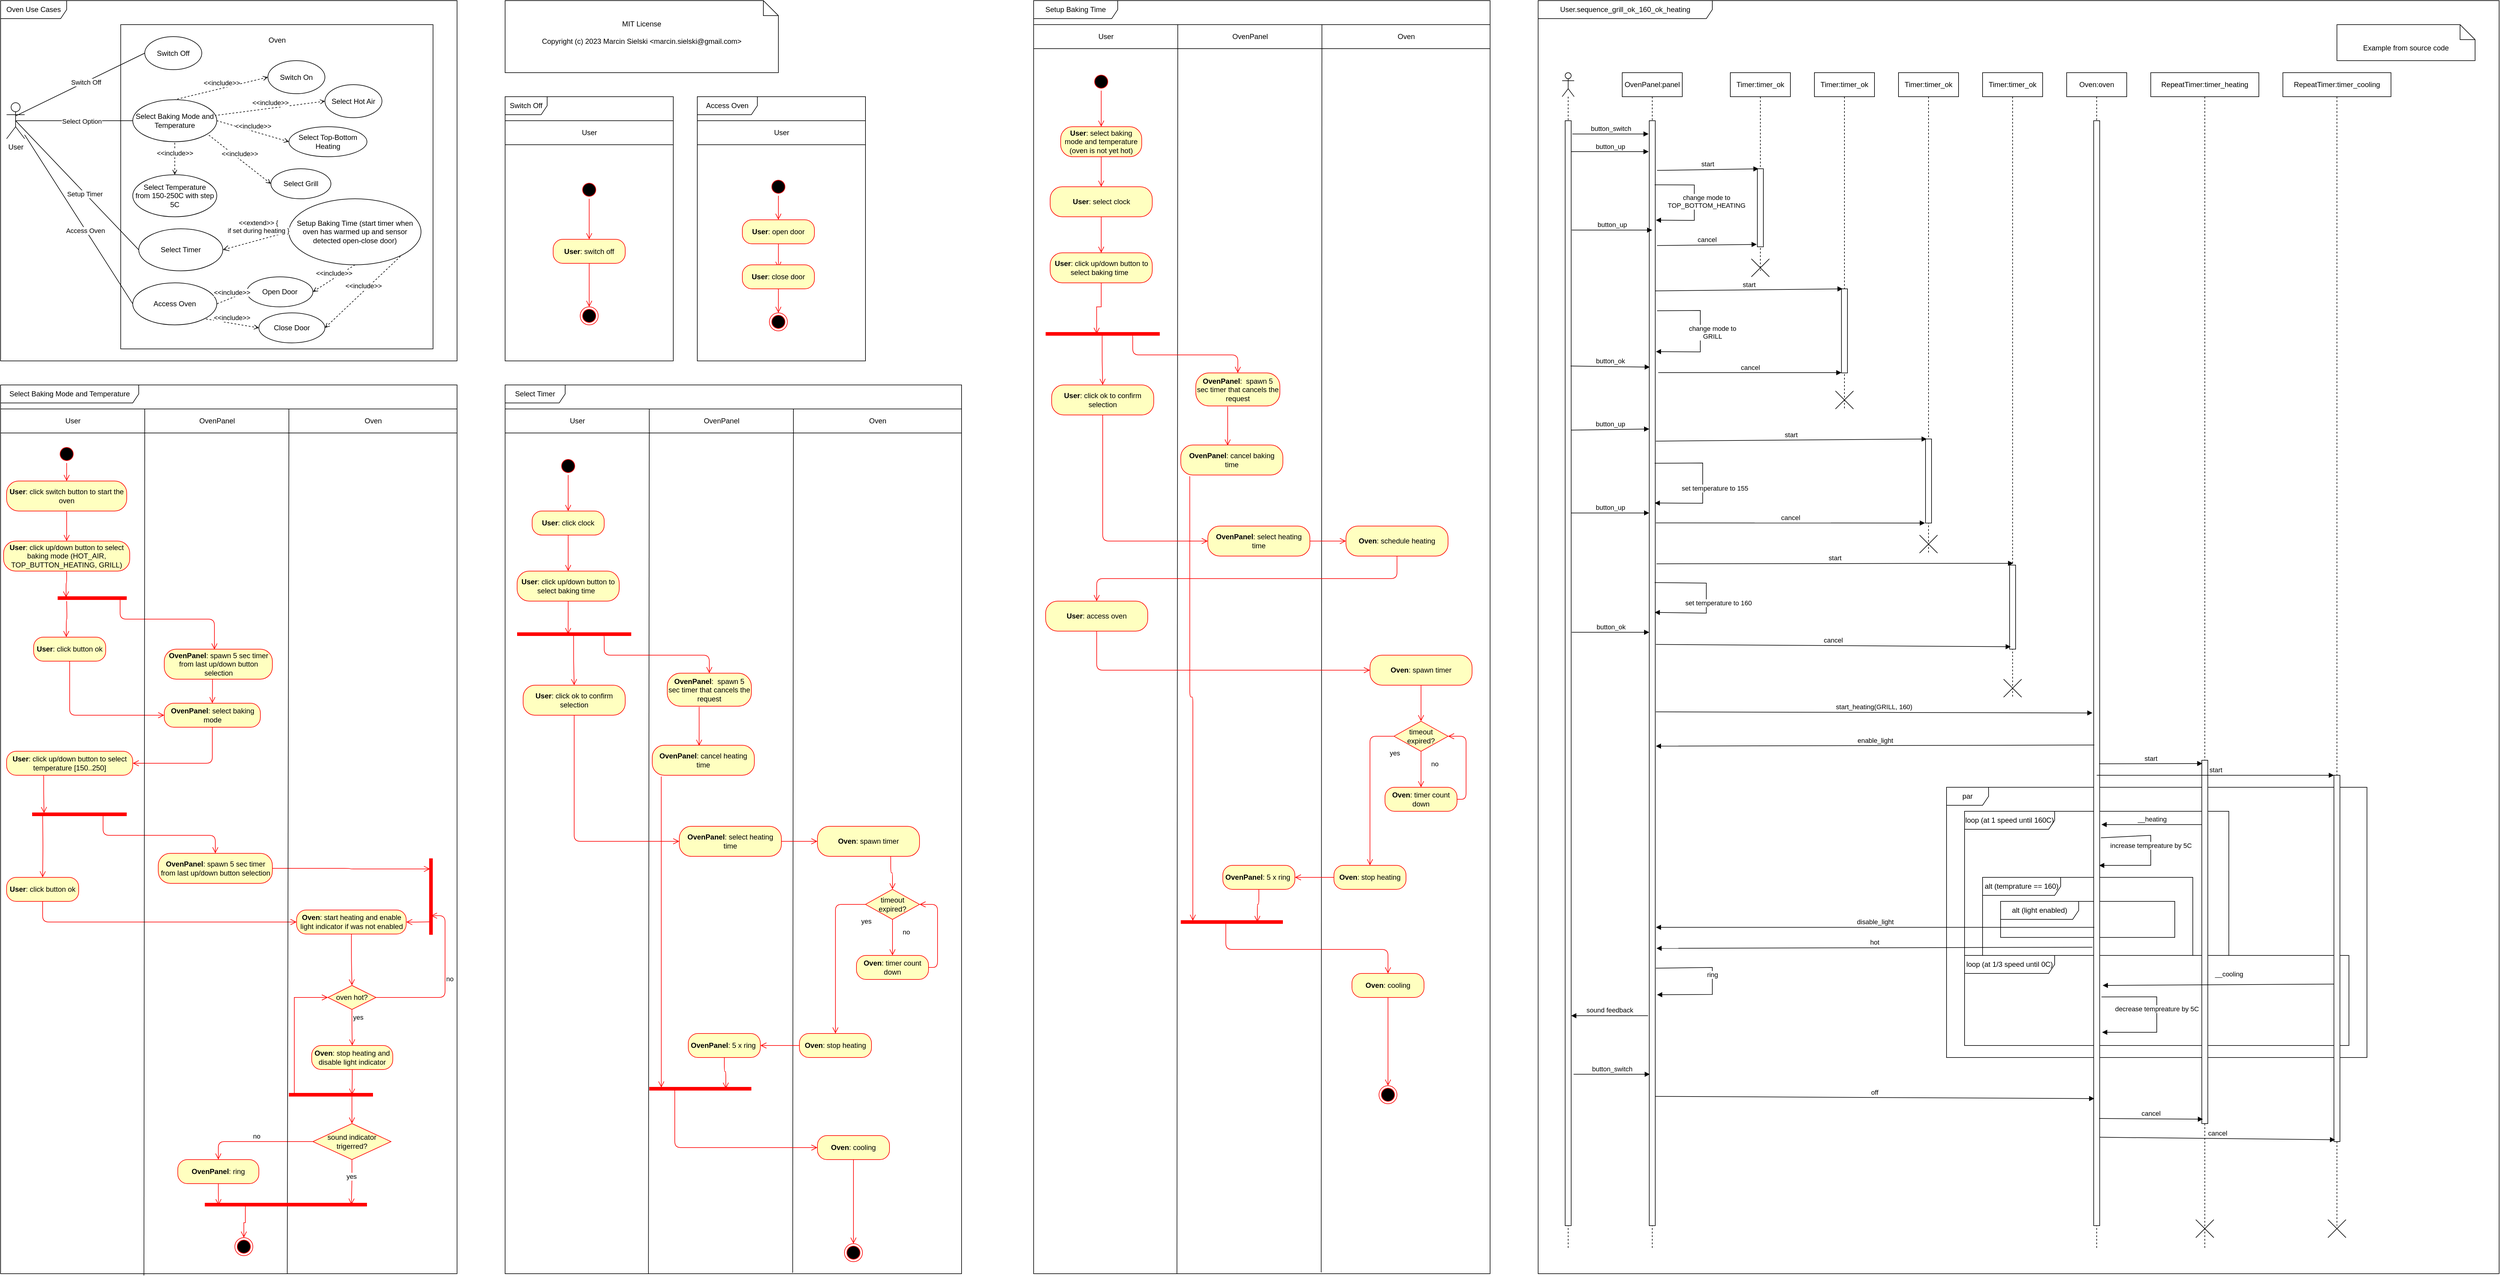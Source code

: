 <mxfile version="20.8.16" type="device"><diagram id="q0_oGFGhwhqAU_ZxhTCo" name="Oven"><mxGraphModel dx="1112" dy="663" grid="1" gridSize="10" guides="1" tooltips="1" connect="1" arrows="1" fold="1" page="1" pageScale="1" pageWidth="850" pageHeight="1100" math="0" shadow="0"><root><mxCell id="JfBHt9FBXOvzklXSA6xE-0"/><mxCell id="JfBHt9FBXOvzklXSA6xE-1" parent="JfBHt9FBXOvzklXSA6xE-0"/><mxCell id="9RHEPK0sE45No8huD2AL-60" value="User.sequence_grill_ok_160_ok_heating" style="shape=umlFrame;whiteSpace=wrap;html=1;width=290;height=30;movable=1;resizable=1;rotatable=1;deletable=1;editable=1;connectable=1;" parent="JfBHt9FBXOvzklXSA6xE-1" vertex="1"><mxGeometry x="2600" y="40" width="1600" height="2120" as="geometry"/></mxCell><mxCell id="9RHEPK0sE45No8huD2AL-118" value="par" style="shape=umlFrame;whiteSpace=wrap;html=1;width=70;height=30;" parent="JfBHt9FBXOvzklXSA6xE-1" vertex="1"><mxGeometry x="3280" y="1350" width="700" height="450" as="geometry"/></mxCell><mxCell id="9RHEPK0sE45No8huD2AL-110" value="loop (at 1 speed until 160C)" style="shape=umlFrame;whiteSpace=wrap;html=1;width=150;height=30;" parent="JfBHt9FBXOvzklXSA6xE-1" vertex="1"><mxGeometry x="3310" y="1390" width="440" height="240" as="geometry"/></mxCell><mxCell id="9RHEPK0sE45No8huD2AL-123" value="alt (temprature == 160)" style="shape=umlFrame;whiteSpace=wrap;html=1;width=130;height=30;" parent="JfBHt9FBXOvzklXSA6xE-1" vertex="1"><mxGeometry x="3340" y="1500" width="350" height="130" as="geometry"/></mxCell><mxCell id="VFVL7dC3Xa-7E9jAdAVI-0" value="alt (light enabled)" style="shape=umlFrame;whiteSpace=wrap;html=1;width=130;height=30;" vertex="1" parent="JfBHt9FBXOvzklXSA6xE-1"><mxGeometry x="3370" y="1540" width="290" height="60" as="geometry"/></mxCell><mxCell id="9RHEPK0sE45No8huD2AL-113" value="loop (at 1/3 speed until 0C)" style="shape=umlFrame;whiteSpace=wrap;html=1;width=150;height=30;" parent="JfBHt9FBXOvzklXSA6xE-1" vertex="1"><mxGeometry x="3310" y="1630" width="640" height="150" as="geometry"/></mxCell><mxCell id="yhy8c4YCpwNr0N9vx10A-92" value="Setup Baking Time" style="shape=umlFrame;whiteSpace=wrap;html=1;width=140;height=30;" parent="JfBHt9FBXOvzklXSA6xE-1" vertex="1"><mxGeometry x="1760" y="40" width="760" height="2120" as="geometry"/></mxCell><mxCell id="JfBHt9FBXOvzklXSA6xE-6" value="Select Baking Mode and Temperature" style="shape=umlFrame;whiteSpace=wrap;html=1;width=230;height=30;movable=1;resizable=1;rotatable=1;deletable=1;editable=1;connectable=1;" parent="JfBHt9FBXOvzklXSA6xE-1" vertex="1"><mxGeometry x="40" y="680" width="760" height="1480" as="geometry"/></mxCell><mxCell id="uFC8cpASJCqUIz1Hm1uD-0" value="Oven Use Cases" style="shape=umlFrame;whiteSpace=wrap;html=1;width=110;height=30;" parent="JfBHt9FBXOvzklXSA6xE-1" vertex="1"><mxGeometry x="40" y="40" width="760" height="600" as="geometry"/></mxCell><mxCell id="JfBHt9FBXOvzklXSA6xE-8" value="Oven&lt;br&gt;&lt;br&gt;&lt;br&gt;&lt;br&gt;&lt;br&gt;&lt;br&gt;&lt;br&gt;&lt;br&gt;&lt;br&gt;&lt;br&gt;&lt;br&gt;&lt;br&gt;&lt;br&gt;&lt;br&gt;&lt;br&gt;&lt;br&gt;&lt;br&gt;&lt;br&gt;&lt;br&gt;&lt;br&gt;&lt;br&gt;&lt;br&gt;&lt;br&gt;&lt;br&gt;&lt;br&gt;&lt;br&gt;&lt;br&gt;&lt;br&gt;&lt;br&gt;&lt;br&gt;&lt;br&gt;&lt;br&gt;&lt;br&gt;&lt;br&gt;&lt;br&gt;" style="html=1;" parent="JfBHt9FBXOvzklXSA6xE-1" vertex="1"><mxGeometry x="240" y="80" width="520" height="540" as="geometry"/></mxCell><mxCell id="JfBHt9FBXOvzklXSA6xE-2" value="User" style="shape=umlActor;verticalLabelPosition=bottom;verticalAlign=top;html=1;" parent="JfBHt9FBXOvzklXSA6xE-1" vertex="1"><mxGeometry x="50" y="210" width="30" height="60" as="geometry"/></mxCell><mxCell id="JfBHt9FBXOvzklXSA6xE-3" value="Select Hot Air" style="ellipse;whiteSpace=wrap;html=1;" parent="JfBHt9FBXOvzklXSA6xE-1" vertex="1"><mxGeometry x="580" y="180" width="95" height="55" as="geometry"/></mxCell><mxCell id="JfBHt9FBXOvzklXSA6xE-4" value="Select Top-Bottom Heating" style="ellipse;whiteSpace=wrap;html=1;" parent="JfBHt9FBXOvzklXSA6xE-1" vertex="1"><mxGeometry x="520" y="250" width="130" height="50" as="geometry"/></mxCell><mxCell id="JfBHt9FBXOvzklXSA6xE-5" value="Select Grill" style="ellipse;whiteSpace=wrap;html=1;" parent="JfBHt9FBXOvzklXSA6xE-1" vertex="1"><mxGeometry x="490" y="320" width="100" height="50" as="geometry"/></mxCell><mxCell id="JfBHt9FBXOvzklXSA6xE-11" value="" style="endArrow=none;endFill=0;endSize=12;html=1;exitX=0.5;exitY=0.5;exitDx=0;exitDy=0;exitPerimeter=0;entryX=0;entryY=0.5;entryDx=0;entryDy=0;" parent="JfBHt9FBXOvzklXSA6xE-1" source="JfBHt9FBXOvzklXSA6xE-2" target="JfBHt9FBXOvzklXSA6xE-16" edge="1"><mxGeometry width="160" relative="1" as="geometry"><mxPoint x="75" y="250" as="sourcePoint"/><mxPoint x="245.0" y="195" as="targetPoint"/></mxGeometry></mxCell><mxCell id="JfBHt9FBXOvzklXSA6xE-14" value="Select Option" style="edgeLabel;html=1;align=center;verticalAlign=middle;resizable=0;points=[];" parent="JfBHt9FBXOvzklXSA6xE-11" vertex="1" connectable="0"><mxGeometry x="0.125" y="-1" relative="1" as="geometry"><mxPoint as="offset"/></mxGeometry></mxCell><mxCell id="JfBHt9FBXOvzklXSA6xE-16" value="Select Baking Mode and Temperature" style="ellipse;whiteSpace=wrap;html=1;" parent="JfBHt9FBXOvzklXSA6xE-1" vertex="1"><mxGeometry x="260" y="205" width="140" height="70" as="geometry"/></mxCell><mxCell id="JfBHt9FBXOvzklXSA6xE-20" value="Select Temperature&lt;br&gt;from 150-250C with step 5C" style="ellipse;whiteSpace=wrap;html=1;" parent="JfBHt9FBXOvzklXSA6xE-1" vertex="1"><mxGeometry x="260" y="330" width="140" height="70" as="geometry"/></mxCell><mxCell id="JfBHt9FBXOvzklXSA6xE-23" value="Select Timer" style="ellipse;whiteSpace=wrap;html=1;" parent="JfBHt9FBXOvzklXSA6xE-1" vertex="1"><mxGeometry x="270" y="420" width="140" height="70" as="geometry"/></mxCell><mxCell id="JfBHt9FBXOvzklXSA6xE-24" value="" style="endArrow=none;endFill=0;endSize=12;html=1;exitX=0.5;exitY=0.5;exitDx=0;exitDy=0;exitPerimeter=0;entryX=0;entryY=0.5;entryDx=0;entryDy=0;" parent="JfBHt9FBXOvzklXSA6xE-1" source="JfBHt9FBXOvzklXSA6xE-2" target="JfBHt9FBXOvzklXSA6xE-23" edge="1"><mxGeometry width="160" relative="1" as="geometry"><mxPoint x="75" y="250" as="sourcePoint"/><mxPoint x="270" y="375" as="targetPoint"/></mxGeometry></mxCell><mxCell id="JfBHt9FBXOvzklXSA6xE-25" value="Setup Timer" style="edgeLabel;html=1;align=center;verticalAlign=middle;resizable=0;points=[];" parent="JfBHt9FBXOvzklXSA6xE-24" vertex="1" connectable="0"><mxGeometry x="0.125" y="-1" relative="1" as="geometry"><mxPoint as="offset"/></mxGeometry></mxCell><mxCell id="JfBHt9FBXOvzklXSA6xE-26" value="Setup Baking Time (start timer when oven has warmed up and sensor detected open-close door)" style="ellipse;whiteSpace=wrap;html=1;" parent="JfBHt9FBXOvzklXSA6xE-1" vertex="1"><mxGeometry x="520" y="370" width="220" height="110" as="geometry"/></mxCell><mxCell id="JfBHt9FBXOvzklXSA6xE-30" value="&amp;lt;&amp;lt;extend&amp;gt;&amp;gt; {&lt;br&gt;if set during heating }" style="html=1;verticalAlign=bottom;endArrow=open;dashed=1;endSize=8;exitX=0;exitY=0.5;exitDx=0;exitDy=0;entryX=1;entryY=0.5;entryDx=0;entryDy=0;" parent="JfBHt9FBXOvzklXSA6xE-1" source="JfBHt9FBXOvzklXSA6xE-26" target="JfBHt9FBXOvzklXSA6xE-23" edge="1"><mxGeometry x="-0.107" y="-7" relative="1" as="geometry"><mxPoint x="420" y="360" as="sourcePoint"/><mxPoint x="340" y="360" as="targetPoint"/><mxPoint as="offset"/></mxGeometry></mxCell><mxCell id="JfBHt9FBXOvzklXSA6xE-32" value="&amp;lt;&amp;lt;include&amp;gt;&amp;gt;" style="html=1;verticalAlign=bottom;endArrow=none;dashed=1;endSize=8;entryX=0.893;entryY=0.824;entryDx=0;entryDy=0;entryPerimeter=0;exitX=0;exitY=0.5;exitDx=0;exitDy=0;startArrow=open;startFill=0;endFill=0;" parent="JfBHt9FBXOvzklXSA6xE-1" source="JfBHt9FBXOvzklXSA6xE-5" target="JfBHt9FBXOvzklXSA6xE-16" edge="1"><mxGeometry relative="1" as="geometry"><mxPoint x="420" y="370" as="sourcePoint"/><mxPoint x="340" y="370" as="targetPoint"/></mxGeometry></mxCell><mxCell id="JfBHt9FBXOvzklXSA6xE-33" value="&amp;lt;&amp;lt;include&amp;gt;&amp;gt;" style="html=1;verticalAlign=bottom;endArrow=none;dashed=1;endSize=8;entryX=1;entryY=0.5;entryDx=0;entryDy=0;exitX=0;exitY=0.5;exitDx=0;exitDy=0;endFill=0;startArrow=open;startFill=0;" parent="JfBHt9FBXOvzklXSA6xE-1" source="JfBHt9FBXOvzklXSA6xE-4" target="JfBHt9FBXOvzklXSA6xE-16" edge="1"><mxGeometry relative="1" as="geometry"><mxPoint x="420" y="370" as="sourcePoint"/><mxPoint x="340" y="370" as="targetPoint"/></mxGeometry></mxCell><mxCell id="JfBHt9FBXOvzklXSA6xE-34" value="&amp;lt;&amp;lt;include&amp;gt;&amp;gt;" style="html=1;verticalAlign=bottom;endArrow=none;dashed=1;endSize=8;exitX=0;exitY=0.5;exitDx=0;exitDy=0;endFill=0;startArrow=open;startFill=0;" parent="JfBHt9FBXOvzklXSA6xE-1" source="JfBHt9FBXOvzklXSA6xE-3" target="JfBHt9FBXOvzklXSA6xE-16" edge="1"><mxGeometry relative="1" as="geometry"><mxPoint x="420" y="200" as="sourcePoint"/><mxPoint x="340" y="200" as="targetPoint"/></mxGeometry></mxCell><mxCell id="JfBHt9FBXOvzklXSA6xE-35" value="Access Oven" style="ellipse;whiteSpace=wrap;html=1;" parent="JfBHt9FBXOvzklXSA6xE-1" vertex="1"><mxGeometry x="260" y="510" width="140" height="70" as="geometry"/></mxCell><mxCell id="JfBHt9FBXOvzklXSA6xE-36" value="Open Door" style="ellipse;whiteSpace=wrap;html=1;" parent="JfBHt9FBXOvzklXSA6xE-1" vertex="1"><mxGeometry x="450" y="500" width="110" height="50" as="geometry"/></mxCell><mxCell id="JfBHt9FBXOvzklXSA6xE-37" value="Close Door" style="ellipse;whiteSpace=wrap;html=1;" parent="JfBHt9FBXOvzklXSA6xE-1" vertex="1"><mxGeometry x="470" y="560" width="110" height="50" as="geometry"/></mxCell><mxCell id="JfBHt9FBXOvzklXSA6xE-38" value="&amp;lt;&amp;lt;include&amp;gt;&amp;gt;" style="html=1;verticalAlign=bottom;endArrow=none;dashed=1;endSize=8;exitX=0;exitY=0.5;exitDx=0;exitDy=0;entryX=1;entryY=0.5;entryDx=0;entryDy=0;startArrow=open;startFill=0;endFill=0;" parent="JfBHt9FBXOvzklXSA6xE-1" source="JfBHt9FBXOvzklXSA6xE-36" target="JfBHt9FBXOvzklXSA6xE-35" edge="1"><mxGeometry relative="1" as="geometry"><mxPoint x="420" y="440" as="sourcePoint"/><mxPoint x="340" y="440" as="targetPoint"/></mxGeometry></mxCell><mxCell id="JfBHt9FBXOvzklXSA6xE-39" value="&amp;lt;&amp;lt;include&amp;gt;&amp;gt;" style="html=1;verticalAlign=bottom;endArrow=none;dashed=1;endSize=8;exitX=0;exitY=0.5;exitDx=0;exitDy=0;entryX=1;entryY=1;entryDx=0;entryDy=0;endFill=0;startArrow=open;startFill=0;" parent="JfBHt9FBXOvzklXSA6xE-1" source="JfBHt9FBXOvzklXSA6xE-37" target="JfBHt9FBXOvzklXSA6xE-35" edge="1"><mxGeometry relative="1" as="geometry"><mxPoint x="500" y="535" as="sourcePoint"/><mxPoint x="410" y="555" as="targetPoint"/></mxGeometry></mxCell><mxCell id="JfBHt9FBXOvzklXSA6xE-40" value="" style="endArrow=none;endFill=0;endSize=12;html=1;entryX=0;entryY=0.5;entryDx=0;entryDy=0;" parent="JfBHt9FBXOvzklXSA6xE-1" source="JfBHt9FBXOvzklXSA6xE-2" target="JfBHt9FBXOvzklXSA6xE-35" edge="1"><mxGeometry width="160" relative="1" as="geometry"><mxPoint x="75" y="250" as="sourcePoint"/><mxPoint x="280" y="465" as="targetPoint"/></mxGeometry></mxCell><mxCell id="JfBHt9FBXOvzklXSA6xE-41" value="Access Oven" style="edgeLabel;html=1;align=center;verticalAlign=middle;resizable=0;points=[];" parent="JfBHt9FBXOvzklXSA6xE-40" vertex="1" connectable="0"><mxGeometry x="0.125" y="-1" relative="1" as="geometry"><mxPoint as="offset"/></mxGeometry></mxCell><mxCell id="uFC8cpASJCqUIz1Hm1uD-1" value="" style="ellipse;html=1;shape=startState;fillColor=#000000;strokeColor=#ff0000;" parent="JfBHt9FBXOvzklXSA6xE-1" vertex="1"><mxGeometry x="135" y="780" width="30" height="30" as="geometry"/></mxCell><mxCell id="uFC8cpASJCqUIz1Hm1uD-2" value="" style="edgeStyle=orthogonalEdgeStyle;html=1;verticalAlign=bottom;endArrow=open;endSize=8;strokeColor=#ff0000;entryX=0.5;entryY=0;entryDx=0;entryDy=0;" parent="JfBHt9FBXOvzklXSA6xE-1" source="uFC8cpASJCqUIz1Hm1uD-1" target="yhy8c4YCpwNr0N9vx10A-7" edge="1"><mxGeometry relative="1" as="geometry"><mxPoint x="340" y="770" as="targetPoint"/></mxGeometry></mxCell><mxCell id="tWgRmpg23gZc8q5eHfqv-2" value="" style="ellipse;html=1;shape=endState;fillColor=#000000;strokeColor=#ff0000;" parent="JfBHt9FBXOvzklXSA6xE-1" vertex="1"><mxGeometry x="430" y="2100" width="30" height="30" as="geometry"/></mxCell><mxCell id="tFqgyuPQxI5DZYnF0I-k-2" value="&lt;b&gt;User&lt;/b&gt;: click up/down button to select baking mode (HOT_AIR, TOP_BUTTON_HEATING, GRILL)" style="rounded=1;whiteSpace=wrap;html=1;arcSize=40;fontColor=#000000;fillColor=#ffffc0;strokeColor=#ff0000;" parent="JfBHt9FBXOvzklXSA6xE-1" vertex="1"><mxGeometry x="45" y="940" width="210" height="50" as="geometry"/></mxCell><mxCell id="tFqgyuPQxI5DZYnF0I-k-3" value="" style="edgeStyle=orthogonalEdgeStyle;html=1;verticalAlign=bottom;endArrow=open;endSize=8;strokeColor=#ff0000;entryX=0.122;entryY=0.4;entryDx=0;entryDy=0;entryPerimeter=0;" parent="JfBHt9FBXOvzklXSA6xE-1" source="tFqgyuPQxI5DZYnF0I-k-2" target="OE-GWftFqvCpu0BmLFYx-0" edge="1"><mxGeometry relative="1" as="geometry"><mxPoint x="150" y="1065" as="targetPoint"/></mxGeometry></mxCell><mxCell id="tFqgyuPQxI5DZYnF0I-k-4" value="&lt;b&gt;User&lt;/b&gt;: click button ok" style="rounded=1;whiteSpace=wrap;html=1;arcSize=40;fontColor=#000000;fillColor=#ffffc0;strokeColor=#ff0000;" parent="JfBHt9FBXOvzklXSA6xE-1" vertex="1"><mxGeometry x="95" y="1100" width="120" height="40" as="geometry"/></mxCell><mxCell id="tFqgyuPQxI5DZYnF0I-k-5" value="" style="edgeStyle=orthogonalEdgeStyle;html=1;verticalAlign=bottom;endArrow=open;endSize=8;strokeColor=#ff0000;entryX=0;entryY=0.5;entryDx=0;entryDy=0;exitX=0.5;exitY=1;exitDx=0;exitDy=0;" parent="JfBHt9FBXOvzklXSA6xE-1" source="tFqgyuPQxI5DZYnF0I-k-4" target="yhy8c4YCpwNr0N9vx10A-0" edge="1"><mxGeometry relative="1" as="geometry"><mxPoint x="345" y="1060" as="targetPoint"/></mxGeometry></mxCell><mxCell id="OE-GWftFqvCpu0BmLFYx-0" value="" style="shape=line;html=1;strokeWidth=6;strokeColor=#ff0000;" parent="JfBHt9FBXOvzklXSA6xE-1" vertex="1"><mxGeometry x="135" y="1030" width="115" height="10" as="geometry"/></mxCell><mxCell id="OE-GWftFqvCpu0BmLFYx-1" value="" style="edgeStyle=orthogonalEdgeStyle;html=1;verticalAlign=bottom;endArrow=open;endSize=8;strokeColor=#ff0000;entryX=0.453;entryY=0;entryDx=0;entryDy=0;entryPerimeter=0;" parent="JfBHt9FBXOvzklXSA6xE-1" target="tFqgyuPQxI5DZYnF0I-k-4" edge="1"><mxGeometry relative="1" as="geometry"><mxPoint x="425" y="930" as="targetPoint"/><mxPoint x="150" y="1040" as="sourcePoint"/></mxGeometry></mxCell><mxCell id="Vscm1ncd6-Qsiov4VeRT-0" value="" style="edgeStyle=orthogonalEdgeStyle;html=1;verticalAlign=bottom;endArrow=open;endSize=8;strokeColor=#ff0000;entryX=0.464;entryY=0.012;entryDx=0;entryDy=0;entryPerimeter=0;exitX=0.904;exitY=0.6;exitDx=0;exitDy=0;exitPerimeter=0;" parent="JfBHt9FBXOvzklXSA6xE-1" source="OE-GWftFqvCpu0BmLFYx-0" target="Vscm1ncd6-Qsiov4VeRT-1" edge="1"><mxGeometry relative="1" as="geometry"><mxPoint x="514.67" y="970" as="targetPoint"/><mxPoint x="514.71" y="860" as="sourcePoint"/><Array as="points"><mxPoint x="239" y="1070"/><mxPoint x="396" y="1070"/></Array></mxGeometry></mxCell><mxCell id="Vscm1ncd6-Qsiov4VeRT-1" value="&lt;b&gt;OvenPanel&lt;/b&gt;: spawn 5 sec timer&lt;br&gt;from last up/down button selection" style="rounded=1;whiteSpace=wrap;html=1;arcSize=40;fontColor=#000000;fillColor=#ffffc0;strokeColor=#ff0000;" parent="JfBHt9FBXOvzklXSA6xE-1" vertex="1"><mxGeometry x="312.5" y="1120" width="180" height="50" as="geometry"/></mxCell><mxCell id="Vscm1ncd6-Qsiov4VeRT-2" value="" style="edgeStyle=orthogonalEdgeStyle;html=1;verticalAlign=bottom;endArrow=open;endSize=8;strokeColor=#ff0000;entryX=0.5;entryY=0;entryDx=0;entryDy=0;exitX=0.446;exitY=0.987;exitDx=0;exitDy=0;exitPerimeter=0;" parent="JfBHt9FBXOvzklXSA6xE-1" source="Vscm1ncd6-Qsiov4VeRT-1" target="yhy8c4YCpwNr0N9vx10A-0" edge="1"><mxGeometry relative="1" as="geometry"><mxPoint x="355" y="1080" as="targetPoint"/><mxPoint x="515" y="970" as="sourcePoint"/></mxGeometry></mxCell><mxCell id="Vscm1ncd6-Qsiov4VeRT-3" value="&amp;lt;&amp;lt;include&amp;gt;&amp;gt;" style="html=1;verticalAlign=bottom;endArrow=none;dashed=1;endSize=8;entryX=0.5;entryY=1;entryDx=0;entryDy=0;endFill=0;startArrow=open;startFill=0;" parent="JfBHt9FBXOvzklXSA6xE-1" source="JfBHt9FBXOvzklXSA6xE-20" target="JfBHt9FBXOvzklXSA6xE-16" edge="1"><mxGeometry relative="1" as="geometry"><mxPoint x="500" y="355" as="sourcePoint"/><mxPoint x="395.02" y="272.68" as="targetPoint"/></mxGeometry></mxCell><mxCell id="Vscm1ncd6-Qsiov4VeRT-4" value="&lt;b&gt;User&lt;/b&gt;: click up/down button to select temperature [150..250]" style="rounded=1;whiteSpace=wrap;html=1;arcSize=40;fontColor=#000000;fillColor=#ffffc0;strokeColor=#ff0000;" parent="JfBHt9FBXOvzklXSA6xE-1" vertex="1"><mxGeometry x="50" y="1290" width="210" height="40" as="geometry"/></mxCell><mxCell id="Vscm1ncd6-Qsiov4VeRT-5" value="" style="shape=line;html=1;strokeWidth=6;strokeColor=#ff0000;direction=west;" parent="JfBHt9FBXOvzklXSA6xE-1" vertex="1"><mxGeometry x="92.5" y="1390" width="157.5" height="10" as="geometry"/></mxCell><mxCell id="Vscm1ncd6-Qsiov4VeRT-6" value="" style="edgeStyle=orthogonalEdgeStyle;html=1;verticalAlign=bottom;endArrow=open;endSize=8;strokeColor=#ff0000;exitX=0.294;exitY=1.017;exitDx=0;exitDy=0;entryX=0.874;entryY=0.7;entryDx=0;entryDy=0;entryPerimeter=0;exitPerimeter=0;" parent="JfBHt9FBXOvzklXSA6xE-1" source="Vscm1ncd6-Qsiov4VeRT-4" target="Vscm1ncd6-Qsiov4VeRT-5" edge="1"><mxGeometry relative="1" as="geometry"><mxPoint x="345" y="1190" as="targetPoint"/><mxPoint x="339.67" y="1140" as="sourcePoint"/></mxGeometry></mxCell><mxCell id="Vscm1ncd6-Qsiov4VeRT-8" value="&lt;b&gt;User&lt;/b&gt;: click button ok" style="rounded=1;whiteSpace=wrap;html=1;arcSize=40;fontColor=#000000;fillColor=#ffffc0;strokeColor=#ff0000;" parent="JfBHt9FBXOvzklXSA6xE-1" vertex="1"><mxGeometry x="50" y="1500" width="120" height="40" as="geometry"/></mxCell><mxCell id="Vscm1ncd6-Qsiov4VeRT-9" value="" style="edgeStyle=orthogonalEdgeStyle;html=1;verticalAlign=bottom;endArrow=open;endSize=8;strokeColor=#ff0000;entryX=0;entryY=0.5;entryDx=0;entryDy=0;exitX=0.5;exitY=1;exitDx=0;exitDy=0;" parent="JfBHt9FBXOvzklXSA6xE-1" source="Vscm1ncd6-Qsiov4VeRT-8" target="Vscm1ncd6-Qsiov4VeRT-14" edge="1"><mxGeometry relative="1" as="geometry"><mxPoint x="340" y="1440" as="targetPoint"/></mxGeometry></mxCell><mxCell id="Vscm1ncd6-Qsiov4VeRT-10" value="" style="edgeStyle=orthogonalEdgeStyle;html=1;verticalAlign=bottom;endArrow=open;endSize=8;strokeColor=#ff0000;entryX=0.5;entryY=0;entryDx=0;entryDy=0;" parent="JfBHt9FBXOvzklXSA6xE-1" target="Vscm1ncd6-Qsiov4VeRT-8" edge="1"><mxGeometry relative="1" as="geometry"><mxPoint x="329.67" y="1240" as="targetPoint"/><mxPoint x="110" y="1395" as="sourcePoint"/></mxGeometry></mxCell><mxCell id="Vscm1ncd6-Qsiov4VeRT-11" value="&lt;b&gt;OvenPanel&lt;/b&gt;: spawn 5 sec timer from last up/down button selection" style="rounded=1;whiteSpace=wrap;html=1;arcSize=40;fontColor=#000000;fillColor=#ffffc0;strokeColor=#ff0000;" parent="JfBHt9FBXOvzklXSA6xE-1" vertex="1"><mxGeometry x="302.5" y="1460" width="190" height="50" as="geometry"/></mxCell><mxCell id="Vscm1ncd6-Qsiov4VeRT-14" value="&lt;b&gt;Oven&lt;/b&gt;: start heating and enable light indicator if was not enabled" style="rounded=1;whiteSpace=wrap;html=1;arcSize=40;fontColor=#000000;fillColor=#ffffc0;strokeColor=#ff0000;" parent="JfBHt9FBXOvzklXSA6xE-1" vertex="1"><mxGeometry x="532.81" y="1554.37" width="182.5" height="40" as="geometry"/></mxCell><mxCell id="Vscm1ncd6-Qsiov4VeRT-16" value="" style="edgeStyle=orthogonalEdgeStyle;html=1;verticalAlign=bottom;endArrow=open;endSize=8;strokeColor=#ff0000;entryX=0.138;entryY=0.657;entryDx=0;entryDy=0;exitX=1;exitY=0.5;exitDx=0;exitDy=0;entryPerimeter=0;" parent="JfBHt9FBXOvzklXSA6xE-1" source="Vscm1ncd6-Qsiov4VeRT-11" target="yhy8c4YCpwNr0N9vx10A-14" edge="1"><mxGeometry relative="1" as="geometry"><mxPoint x="515.68" y="1416.67" as="targetPoint"/><mxPoint x="514.67" y="1360" as="sourcePoint"/></mxGeometry></mxCell><mxCell id="bxGy8sLI7I2CWQvLq_hM-1" value="" style="edgeStyle=orthogonalEdgeStyle;html=1;verticalAlign=bottom;endArrow=open;endSize=8;strokeColor=#ff0000;entryX=0.5;entryY=0;entryDx=0;entryDy=0;exitX=0.5;exitY=1;exitDx=0;exitDy=0;" parent="JfBHt9FBXOvzklXSA6xE-1" source="Vscm1ncd6-Qsiov4VeRT-14" target="bxGy8sLI7I2CWQvLq_hM-2" edge="1"><mxGeometry relative="1" as="geometry"><mxPoint x="340" y="1510" as="targetPoint"/><Array as="points"/><mxPoint x="620" y="1680" as="sourcePoint"/></mxGeometry></mxCell><mxCell id="bxGy8sLI7I2CWQvLq_hM-2" value="&lt;font color=&quot;#000000&quot;&gt;oven hot?&lt;/font&gt;" style="rhombus;whiteSpace=wrap;html=1;fillColor=#ffffc0;strokeColor=#ff0000;" parent="JfBHt9FBXOvzklXSA6xE-1" vertex="1"><mxGeometry x="585" y="1680" width="80" height="40" as="geometry"/></mxCell><mxCell id="bxGy8sLI7I2CWQvLq_hM-3" value="no" style="edgeStyle=orthogonalEdgeStyle;html=1;align=left;verticalAlign=bottom;endArrow=open;endSize=8;strokeColor=#ff0000;exitX=1;exitY=0.5;exitDx=0;exitDy=0;entryX=0.75;entryY=0.5;entryDx=0;entryDy=0;entryPerimeter=0;" parent="JfBHt9FBXOvzklXSA6xE-1" source="bxGy8sLI7I2CWQvLq_hM-2" target="yhy8c4YCpwNr0N9vx10A-14" edge="1"><mxGeometry relative="1" as="geometry"><mxPoint x="400" y="1460" as="targetPoint"/><Array as="points"><mxPoint x="780" y="1700"/><mxPoint x="780" y="1564"/></Array><mxPoint x="379.931" y="1590.034" as="sourcePoint"/></mxGeometry></mxCell><mxCell id="bxGy8sLI7I2CWQvLq_hM-4" value="yes" style="edgeStyle=orthogonalEdgeStyle;html=1;align=left;verticalAlign=top;endArrow=open;endSize=8;strokeColor=#ff0000;entryX=0.5;entryY=0;entryDx=0;entryDy=0;" parent="JfBHt9FBXOvzklXSA6xE-1" source="bxGy8sLI7I2CWQvLq_hM-2" target="bxGy8sLI7I2CWQvLq_hM-5" edge="1"><mxGeometry x="-1" relative="1" as="geometry"><mxPoint x="340" y="1610" as="targetPoint"/></mxGeometry></mxCell><mxCell id="bxGy8sLI7I2CWQvLq_hM-5" value="&lt;b&gt;Oven&lt;/b&gt;: stop heating and disable light indicator" style="rounded=1;whiteSpace=wrap;html=1;arcSize=40;fontColor=#000000;fillColor=#ffffc0;strokeColor=#ff0000;" parent="JfBHt9FBXOvzklXSA6xE-1" vertex="1"><mxGeometry x="557.97" y="1780" width="135" height="40" as="geometry"/></mxCell><mxCell id="bxGy8sLI7I2CWQvLq_hM-6" value="&lt;font color=&quot;#000000&quot;&gt;sound indicator trigerred?&lt;/font&gt;" style="rhombus;whiteSpace=wrap;html=1;fillColor=#ffffc0;strokeColor=#ff0000;" parent="JfBHt9FBXOvzklXSA6xE-1" vertex="1"><mxGeometry x="560" y="1910" width="130" height="60" as="geometry"/></mxCell><mxCell id="bxGy8sLI7I2CWQvLq_hM-7" value="" style="edgeStyle=orthogonalEdgeStyle;html=1;verticalAlign=bottom;endArrow=open;endSize=8;strokeColor=#ff0000;exitX=0.75;exitY=0.5;exitDx=0;exitDy=0;entryX=0.5;entryY=0;entryDx=0;entryDy=0;exitPerimeter=0;" parent="JfBHt9FBXOvzklXSA6xE-1" source="yhy8c4YCpwNr0N9vx10A-11" target="bxGy8sLI7I2CWQvLq_hM-6" edge="1"><mxGeometry relative="1" as="geometry"><mxPoint x="339.96" y="1740.0" as="targetPoint"/><mxPoint x="339.654" y="1650.0" as="sourcePoint"/></mxGeometry></mxCell><mxCell id="yhy8c4YCpwNr0N9vx10A-0" value="&lt;b&gt;OvenPanel&lt;/b&gt;: select baking mode" style="rounded=1;whiteSpace=wrap;html=1;arcSize=40;fontColor=#000000;fillColor=#ffffc0;strokeColor=#ff0000;" parent="JfBHt9FBXOvzklXSA6xE-1" vertex="1"><mxGeometry x="312.5" y="1210" width="160" height="40" as="geometry"/></mxCell><mxCell id="yhy8c4YCpwNr0N9vx10A-1" value="" style="edgeStyle=orthogonalEdgeStyle;html=1;verticalAlign=bottom;endArrow=open;endSize=8;strokeColor=#ff0000;exitX=0.5;exitY=1;exitDx=0;exitDy=0;entryX=1;entryY=0.5;entryDx=0;entryDy=0;" parent="JfBHt9FBXOvzklXSA6xE-1" source="yhy8c4YCpwNr0N9vx10A-0" target="Vscm1ncd6-Qsiov4VeRT-4" edge="1"><mxGeometry relative="1" as="geometry"><mxPoint x="345" y="1170" as="targetPoint"/><mxPoint x="344.66" y="1140" as="sourcePoint"/></mxGeometry></mxCell><mxCell id="yhy8c4YCpwNr0N9vx10A-5" value="" style="edgeStyle=orthogonalEdgeStyle;html=1;verticalAlign=bottom;endArrow=open;endSize=8;strokeColor=#ff0000;entryX=0.5;entryY=0;entryDx=0;entryDy=0;exitX=0.25;exitY=0.5;exitDx=0;exitDy=0;exitPerimeter=0;" parent="JfBHt9FBXOvzklXSA6xE-1" source="Vscm1ncd6-Qsiov4VeRT-5" target="Vscm1ncd6-Qsiov4VeRT-11" edge="1"><mxGeometry relative="1" as="geometry"><mxPoint x="350.029" y="1270" as="targetPoint"/><mxPoint x="515" y="1210" as="sourcePoint"/><Array as="points"><mxPoint x="211" y="1430"/><mxPoint x="398" y="1430"/></Array></mxGeometry></mxCell><mxCell id="yhy8c4YCpwNr0N9vx10A-7" value="&lt;b&gt;User&lt;/b&gt;: click switch button to start the oven" style="rounded=1;whiteSpace=wrap;html=1;arcSize=40;fontColor=#000000;fillColor=#ffffc0;strokeColor=#ff0000;" parent="JfBHt9FBXOvzklXSA6xE-1" vertex="1"><mxGeometry x="50" y="840" width="200" height="50" as="geometry"/></mxCell><mxCell id="yhy8c4YCpwNr0N9vx10A-8" value="" style="edgeStyle=orthogonalEdgeStyle;html=1;verticalAlign=bottom;endArrow=open;endSize=8;strokeColor=#ff0000;entryX=0.5;entryY=0;entryDx=0;entryDy=0;exitX=0.5;exitY=1;exitDx=0;exitDy=0;" parent="JfBHt9FBXOvzklXSA6xE-1" source="yhy8c4YCpwNr0N9vx10A-7" target="tFqgyuPQxI5DZYnF0I-k-2" edge="1"><mxGeometry relative="1" as="geometry"><mxPoint x="349.6" y="780" as="targetPoint"/><mxPoint x="350" y="730" as="sourcePoint"/></mxGeometry></mxCell><mxCell id="yhy8c4YCpwNr0N9vx10A-9" value="no" style="edgeStyle=orthogonalEdgeStyle;html=1;verticalAlign=bottom;endArrow=open;endSize=8;strokeColor=#ff0000;exitX=0;exitY=0.5;exitDx=0;exitDy=0;entryX=0.5;entryY=0;entryDx=0;entryDy=0;" parent="JfBHt9FBXOvzklXSA6xE-1" source="bxGy8sLI7I2CWQvLq_hM-6" target="yhy8c4YCpwNr0N9vx10A-10" edge="1"><mxGeometry relative="1" as="geometry"><mxPoint x="350" y="1830" as="targetPoint"/><mxPoint x="349.67" y="1770" as="sourcePoint"/></mxGeometry></mxCell><mxCell id="yhy8c4YCpwNr0N9vx10A-10" value="&lt;b&gt;OvenPanel&lt;/b&gt;: ring" style="rounded=1;whiteSpace=wrap;html=1;arcSize=40;fontColor=#000000;fillColor=#ffffc0;strokeColor=#ff0000;" parent="JfBHt9FBXOvzklXSA6xE-1" vertex="1"><mxGeometry x="335" y="1970" width="135" height="40" as="geometry"/></mxCell><mxCell id="yhy8c4YCpwNr0N9vx10A-11" value="" style="shape=line;html=1;strokeWidth=6;strokeColor=#ff0000;" parent="JfBHt9FBXOvzklXSA6xE-1" vertex="1"><mxGeometry x="520" y="1857.03" width="140" height="10" as="geometry"/></mxCell><mxCell id="yhy8c4YCpwNr0N9vx10A-12" value="" style="edgeStyle=orthogonalEdgeStyle;html=1;verticalAlign=bottom;endArrow=open;endSize=8;strokeColor=#ff0000;rounded=0;exitX=0.042;exitY=0.6;exitDx=0;exitDy=0;exitPerimeter=0;entryX=0;entryY=0.5;entryDx=0;entryDy=0;" parent="JfBHt9FBXOvzklXSA6xE-1" source="yhy8c4YCpwNr0N9vx10A-11" target="bxGy8sLI7I2CWQvLq_hM-2" edge="1"><mxGeometry relative="1" as="geometry"><mxPoint x="410" y="1780" as="targetPoint"/><Array as="points"><mxPoint x="529" y="1700"/></Array></mxGeometry></mxCell><mxCell id="yhy8c4YCpwNr0N9vx10A-13" value="" style="edgeStyle=orthogonalEdgeStyle;html=1;verticalAlign=bottom;endArrow=open;endSize=8;strokeColor=#ff0000;exitX=0.5;exitY=1;exitDx=0;exitDy=0;entryX=0.75;entryY=0.5;entryDx=0;entryDy=0;entryPerimeter=0;" parent="JfBHt9FBXOvzklXSA6xE-1" source="bxGy8sLI7I2CWQvLq_hM-5" target="yhy8c4YCpwNr0N9vx10A-11" edge="1"><mxGeometry relative="1" as="geometry"><mxPoint x="624" y="1910" as="targetPoint"/><Array as="points"/><mxPoint x="347" y="1650" as="sourcePoint"/></mxGeometry></mxCell><mxCell id="yhy8c4YCpwNr0N9vx10A-14" value="" style="shape=line;html=1;strokeWidth=6;strokeColor=#ff0000;rotation=90;" parent="JfBHt9FBXOvzklXSA6xE-1" vertex="1"><mxGeometry x="692.97" y="1527.03" width="127.19" height="10" as="geometry"/></mxCell><mxCell id="yhy8c4YCpwNr0N9vx10A-15" value="" style="edgeStyle=orthogonalEdgeStyle;html=1;verticalAlign=bottom;endArrow=open;endSize=8;strokeColor=#ff0000;entryX=1;entryY=0.5;entryDx=0;entryDy=0;" parent="JfBHt9FBXOvzklXSA6xE-1" target="Vscm1ncd6-Qsiov4VeRT-14" edge="1"><mxGeometry relative="1" as="geometry"><mxPoint x="354.05" y="1451.32" as="targetPoint"/><mxPoint x="757" y="1574" as="sourcePoint"/></mxGeometry></mxCell><mxCell id="yhy8c4YCpwNr0N9vx10A-16" value="" style="edgeStyle=orthogonalEdgeStyle;html=1;verticalAlign=bottom;endArrow=open;endSize=8;strokeColor=#ff0000;entryX=0.085;entryY=0.6;entryDx=0;entryDy=0;entryPerimeter=0;" parent="JfBHt9FBXOvzklXSA6xE-1" source="yhy8c4YCpwNr0N9vx10A-10" target="65JvJb4USQPHU3osMwM2-0" edge="1"><mxGeometry relative="1" as="geometry"><mxPoint x="460" y="2000" as="targetPoint"/><mxPoint x="459.67" y="1930" as="sourcePoint"/><Array as="points"/></mxGeometry></mxCell><mxCell id="yhy8c4YCpwNr0N9vx10A-17" value="Switch On" style="ellipse;whiteSpace=wrap;html=1;" parent="JfBHt9FBXOvzklXSA6xE-1" vertex="1"><mxGeometry x="485" y="140" width="95" height="55" as="geometry"/></mxCell><mxCell id="yhy8c4YCpwNr0N9vx10A-18" value="&amp;lt;&amp;lt;include&amp;gt;&amp;gt;" style="html=1;verticalAlign=bottom;endArrow=none;dashed=1;endSize=8;entryX=0.5;entryY=0;entryDx=0;entryDy=0;endFill=0;startArrow=open;startFill=0;exitX=0;exitY=0.5;exitDx=0;exitDy=0;" parent="JfBHt9FBXOvzklXSA6xE-1" source="yhy8c4YCpwNr0N9vx10A-17" target="JfBHt9FBXOvzklXSA6xE-16" edge="1"><mxGeometry relative="1" as="geometry"><mxPoint x="340" y="340" as="sourcePoint"/><mxPoint x="340" y="285" as="targetPoint"/></mxGeometry></mxCell><mxCell id="yhy8c4YCpwNr0N9vx10A-19" value="Switch Off" style="ellipse;whiteSpace=wrap;html=1;" parent="JfBHt9FBXOvzklXSA6xE-1" vertex="1"><mxGeometry x="280" y="100" width="95" height="55" as="geometry"/></mxCell><mxCell id="yhy8c4YCpwNr0N9vx10A-20" value="" style="endArrow=none;endFill=0;endSize=12;html=1;rounded=0;exitX=0.5;exitY=0.367;exitDx=0;exitDy=0;exitPerimeter=0;entryX=0;entryY=0.5;entryDx=0;entryDy=0;" parent="JfBHt9FBXOvzklXSA6xE-1" source="JfBHt9FBXOvzklXSA6xE-2" target="yhy8c4YCpwNr0N9vx10A-19" edge="1"><mxGeometry width="160" relative="1" as="geometry"><mxPoint x="290" y="240" as="sourcePoint"/><mxPoint x="450" y="240" as="targetPoint"/></mxGeometry></mxCell><mxCell id="yhy8c4YCpwNr0N9vx10A-21" value="Switch Off" style="edgeLabel;html=1;align=center;verticalAlign=middle;resizable=0;points=[];" parent="yhy8c4YCpwNr0N9vx10A-20" vertex="1" connectable="0"><mxGeometry x="0.085" relative="1" as="geometry"><mxPoint as="offset"/></mxGeometry></mxCell><mxCell id="yhy8c4YCpwNr0N9vx10A-22" value="&amp;lt;&amp;lt;include&amp;gt;&amp;gt;" style="html=1;verticalAlign=bottom;endArrow=none;dashed=1;endSize=8;exitX=1;exitY=0.5;exitDx=0;exitDy=0;entryX=0.5;entryY=1;entryDx=0;entryDy=0;startArrow=open;startFill=0;endFill=0;" parent="JfBHt9FBXOvzklXSA6xE-1" source="JfBHt9FBXOvzklXSA6xE-36" target="JfBHt9FBXOvzklXSA6xE-26" edge="1"><mxGeometry relative="1" as="geometry"><mxPoint x="460" y="535" as="sourcePoint"/><mxPoint x="410" y="555" as="targetPoint"/></mxGeometry></mxCell><mxCell id="yhy8c4YCpwNr0N9vx10A-23" value="&amp;lt;&amp;lt;include&amp;gt;&amp;gt;" style="html=1;verticalAlign=bottom;endArrow=none;dashed=1;endSize=8;exitX=1;exitY=0.5;exitDx=0;exitDy=0;entryX=1;entryY=1;entryDx=0;entryDy=0;startArrow=open;startFill=0;endFill=0;" parent="JfBHt9FBXOvzklXSA6xE-1" source="JfBHt9FBXOvzklXSA6xE-37" target="JfBHt9FBXOvzklXSA6xE-26" edge="1"><mxGeometry relative="1" as="geometry"><mxPoint x="570" y="535" as="sourcePoint"/><mxPoint x="553.431" y="485.355" as="targetPoint"/></mxGeometry></mxCell><mxCell id="yhy8c4YCpwNr0N9vx10A-24" value="Switch Off" style="shape=umlFrame;whiteSpace=wrap;html=1;width=70;height=30;" parent="JfBHt9FBXOvzklXSA6xE-1" vertex="1"><mxGeometry x="880" y="200" width="280" height="440" as="geometry"/></mxCell><mxCell id="yhy8c4YCpwNr0N9vx10A-25" value="" style="ellipse;html=1;shape=startState;fillColor=#000000;strokeColor=#ff0000;" parent="JfBHt9FBXOvzklXSA6xE-1" vertex="1"><mxGeometry x="1005" y="340" width="30" height="30" as="geometry"/></mxCell><mxCell id="yhy8c4YCpwNr0N9vx10A-26" value="" style="edgeStyle=orthogonalEdgeStyle;html=1;verticalAlign=bottom;endArrow=open;endSize=8;strokeColor=#ff0000;rounded=0;entryX=0.5;entryY=0;entryDx=0;entryDy=0;" parent="JfBHt9FBXOvzklXSA6xE-1" source="yhy8c4YCpwNr0N9vx10A-25" target="yhy8c4YCpwNr0N9vx10A-27" edge="1"><mxGeometry relative="1" as="geometry"><mxPoint x="1020" y="430" as="targetPoint"/></mxGeometry></mxCell><mxCell id="yhy8c4YCpwNr0N9vx10A-27" value="&lt;b&gt;User&lt;/b&gt;: switch off" style="rounded=1;whiteSpace=wrap;html=1;arcSize=40;fontColor=#000000;fillColor=#ffffc0;strokeColor=#ff0000;" parent="JfBHt9FBXOvzklXSA6xE-1" vertex="1"><mxGeometry x="960" y="437.5" width="120" height="40" as="geometry"/></mxCell><mxCell id="yhy8c4YCpwNr0N9vx10A-28" value="" style="edgeStyle=orthogonalEdgeStyle;html=1;verticalAlign=bottom;endArrow=open;endSize=8;strokeColor=#ff0000;rounded=0;entryX=0.5;entryY=0;entryDx=0;entryDy=0;" parent="JfBHt9FBXOvzklXSA6xE-1" source="yhy8c4YCpwNr0N9vx10A-27" target="yhy8c4YCpwNr0N9vx10A-30" edge="1"><mxGeometry relative="1" as="geometry"><mxPoint x="1015" y="540" as="targetPoint"/></mxGeometry></mxCell><mxCell id="yhy8c4YCpwNr0N9vx10A-30" value="" style="ellipse;html=1;shape=endState;fillColor=#000000;strokeColor=#ff0000;" parent="JfBHt9FBXOvzklXSA6xE-1" vertex="1"><mxGeometry x="1005" y="550" width="30" height="30" as="geometry"/></mxCell><mxCell id="yhy8c4YCpwNr0N9vx10A-31" value="Access Oven" style="shape=umlFrame;whiteSpace=wrap;html=1;width=100;height=30;" parent="JfBHt9FBXOvzklXSA6xE-1" vertex="1"><mxGeometry x="1200" y="200" width="280" height="440" as="geometry"/></mxCell><mxCell id="yhy8c4YCpwNr0N9vx10A-32" value="" style="ellipse;html=1;shape=startState;fillColor=#000000;strokeColor=#ff0000;" parent="JfBHt9FBXOvzklXSA6xE-1" vertex="1"><mxGeometry x="1320" y="335" width="30" height="30" as="geometry"/></mxCell><mxCell id="yhy8c4YCpwNr0N9vx10A-33" value="" style="edgeStyle=orthogonalEdgeStyle;html=1;verticalAlign=bottom;endArrow=open;endSize=8;strokeColor=#ff0000;rounded=0;entryX=0.5;entryY=0;entryDx=0;entryDy=0;" parent="JfBHt9FBXOvzklXSA6xE-1" source="yhy8c4YCpwNr0N9vx10A-32" target="yhy8c4YCpwNr0N9vx10A-34" edge="1"><mxGeometry relative="1" as="geometry"><mxPoint x="1335" y="425" as="targetPoint"/></mxGeometry></mxCell><mxCell id="yhy8c4YCpwNr0N9vx10A-34" value="&lt;b&gt;User&lt;/b&gt;: open door" style="rounded=1;whiteSpace=wrap;html=1;arcSize=40;fontColor=#000000;fillColor=#ffffc0;strokeColor=#ff0000;" parent="JfBHt9FBXOvzklXSA6xE-1" vertex="1"><mxGeometry x="1275" y="405" width="120" height="40" as="geometry"/></mxCell><mxCell id="yhy8c4YCpwNr0N9vx10A-35" value="" style="edgeStyle=orthogonalEdgeStyle;html=1;verticalAlign=bottom;endArrow=open;endSize=8;strokeColor=#ff0000;rounded=0;entryX=0.5;entryY=0;entryDx=0;entryDy=0;startArrow=none;" parent="JfBHt9FBXOvzklXSA6xE-1" source="yhy8c4YCpwNr0N9vx10A-37" target="yhy8c4YCpwNr0N9vx10A-36" edge="1"><mxGeometry relative="1" as="geometry"><mxPoint x="1330" y="535" as="targetPoint"/></mxGeometry></mxCell><mxCell id="yhy8c4YCpwNr0N9vx10A-36" value="" style="ellipse;html=1;shape=endState;fillColor=#000000;strokeColor=#ff0000;" parent="JfBHt9FBXOvzklXSA6xE-1" vertex="1"><mxGeometry x="1320" y="560" width="30" height="30" as="geometry"/></mxCell><mxCell id="yhy8c4YCpwNr0N9vx10A-38" value="" style="edgeStyle=orthogonalEdgeStyle;html=1;verticalAlign=bottom;endArrow=open;endSize=8;strokeColor=#ff0000;rounded=0;startArrow=none;startFill=0;endFill=0;" parent="JfBHt9FBXOvzklXSA6xE-1" source="yhy8c4YCpwNr0N9vx10A-34" edge="1"><mxGeometry relative="1" as="geometry"><mxPoint x="1335" y="485" as="targetPoint"/><mxPoint x="1335" y="445" as="sourcePoint"/></mxGeometry></mxCell><mxCell id="yhy8c4YCpwNr0N9vx10A-37" value="&lt;b&gt;User&lt;/b&gt;: close door" style="rounded=1;whiteSpace=wrap;html=1;arcSize=40;fontColor=#000000;fillColor=#ffffc0;strokeColor=#ff0000;" parent="JfBHt9FBXOvzklXSA6xE-1" vertex="1"><mxGeometry x="1275" y="480" width="120" height="40" as="geometry"/></mxCell><mxCell id="yhy8c4YCpwNr0N9vx10A-43" value="User" style="html=1;" parent="JfBHt9FBXOvzklXSA6xE-1" vertex="1"><mxGeometry x="40" y="720" width="240" height="40" as="geometry"/></mxCell><mxCell id="yhy8c4YCpwNr0N9vx10A-44" value="OvenPanel" style="html=1;" parent="JfBHt9FBXOvzklXSA6xE-1" vertex="1"><mxGeometry x="280" y="720" width="240" height="40" as="geometry"/></mxCell><mxCell id="yhy8c4YCpwNr0N9vx10A-45" value="Oven" style="html=1;" parent="JfBHt9FBXOvzklXSA6xE-1" vertex="1"><mxGeometry x="520" y="720" width="280" height="40" as="geometry"/></mxCell><mxCell id="yhy8c4YCpwNr0N9vx10A-47" value="" style="endArrow=none;endFill=0;endSize=12;html=1;rounded=0;exitX=1;exitY=1;exitDx=0;exitDy=0;entryX=0.314;entryY=1.002;entryDx=0;entryDy=0;entryPerimeter=0;" parent="JfBHt9FBXOvzklXSA6xE-1" source="yhy8c4YCpwNr0N9vx10A-43" target="JfBHt9FBXOvzklXSA6xE-6" edge="1"><mxGeometry width="160" relative="1" as="geometry"><mxPoint x="330" y="1080" as="sourcePoint"/><mxPoint x="490" y="1080" as="targetPoint"/></mxGeometry></mxCell><mxCell id="yhy8c4YCpwNr0N9vx10A-48" value="" style="endArrow=none;endFill=0;endSize=12;html=1;rounded=0;exitX=1;exitY=1;exitDx=0;exitDy=0;entryX=0.628;entryY=1;entryDx=0;entryDy=0;entryPerimeter=0;" parent="JfBHt9FBXOvzklXSA6xE-1" source="yhy8c4YCpwNr0N9vx10A-44" target="JfBHt9FBXOvzklXSA6xE-6" edge="1"><mxGeometry width="160" relative="1" as="geometry"><mxPoint x="539.73" y="780" as="sourcePoint"/><mxPoint x="539.5" y="2301.61" as="targetPoint"/></mxGeometry></mxCell><mxCell id="yhy8c4YCpwNr0N9vx10A-52" value="Select Timer" style="shape=umlFrame;whiteSpace=wrap;html=1;width=100;height=30;" parent="JfBHt9FBXOvzklXSA6xE-1" vertex="1"><mxGeometry x="880" y="680" width="760" height="1480" as="geometry"/></mxCell><mxCell id="yhy8c4YCpwNr0N9vx10A-53" value="User" style="html=1;" parent="JfBHt9FBXOvzklXSA6xE-1" vertex="1"><mxGeometry x="880" y="720" width="240" height="40" as="geometry"/></mxCell><mxCell id="yhy8c4YCpwNr0N9vx10A-54" value="OvenPanel" style="html=1;" parent="JfBHt9FBXOvzklXSA6xE-1" vertex="1"><mxGeometry x="1120" y="720" width="240" height="40" as="geometry"/></mxCell><mxCell id="yhy8c4YCpwNr0N9vx10A-55" value="Oven" style="html=1;" parent="JfBHt9FBXOvzklXSA6xE-1" vertex="1"><mxGeometry x="1360" y="720" width="280" height="40" as="geometry"/></mxCell><mxCell id="yhy8c4YCpwNr0N9vx10A-56" value="" style="endArrow=none;endFill=0;endSize=12;html=1;rounded=0;exitX=1;exitY=1;exitDx=0;exitDy=0;entryX=0.314;entryY=1;entryDx=0;entryDy=0;entryPerimeter=0;" parent="JfBHt9FBXOvzklXSA6xE-1" source="yhy8c4YCpwNr0N9vx10A-53" target="yhy8c4YCpwNr0N9vx10A-52" edge="1"><mxGeometry width="160" relative="1" as="geometry"><mxPoint x="1170" y="1080" as="sourcePoint"/><mxPoint x="1111.8" y="2160" as="targetPoint"/></mxGeometry></mxCell><mxCell id="yhy8c4YCpwNr0N9vx10A-57" value="" style="endArrow=none;endFill=0;endSize=12;html=1;rounded=0;exitX=1;exitY=1;exitDx=0;exitDy=0;entryX=0.63;entryY=0.999;entryDx=0;entryDy=0;entryPerimeter=0;" parent="JfBHt9FBXOvzklXSA6xE-1" source="yhy8c4YCpwNr0N9vx10A-54" target="yhy8c4YCpwNr0N9vx10A-52" edge="1"><mxGeometry width="160" relative="1" as="geometry"><mxPoint x="1379.73" y="780" as="sourcePoint"/><mxPoint x="1349.68" y="2158.52" as="targetPoint"/></mxGeometry></mxCell><mxCell id="yhy8c4YCpwNr0N9vx10A-58" value="" style="ellipse;html=1;shape=startState;fillColor=#000000;strokeColor=#ff0000;" parent="JfBHt9FBXOvzklXSA6xE-1" vertex="1"><mxGeometry x="970" y="800" width="30" height="30" as="geometry"/></mxCell><mxCell id="yhy8c4YCpwNr0N9vx10A-59" value="" style="edgeStyle=orthogonalEdgeStyle;html=1;verticalAlign=bottom;endArrow=open;endSize=8;strokeColor=#ff0000;rounded=0;" parent="JfBHt9FBXOvzklXSA6xE-1" source="yhy8c4YCpwNr0N9vx10A-58" edge="1"><mxGeometry relative="1" as="geometry"><mxPoint x="985" y="890" as="targetPoint"/></mxGeometry></mxCell><mxCell id="yhy8c4YCpwNr0N9vx10A-60" value="&lt;b&gt;User&lt;/b&gt;: click clock" style="rounded=1;whiteSpace=wrap;html=1;arcSize=40;fontColor=#000000;fillColor=#ffffc0;strokeColor=#ff0000;" parent="JfBHt9FBXOvzklXSA6xE-1" vertex="1"><mxGeometry x="925" y="890" width="120" height="40" as="geometry"/></mxCell><mxCell id="yhy8c4YCpwNr0N9vx10A-61" value="" style="edgeStyle=orthogonalEdgeStyle;html=1;verticalAlign=bottom;endArrow=open;endSize=8;strokeColor=#ff0000;rounded=0;" parent="JfBHt9FBXOvzklXSA6xE-1" source="yhy8c4YCpwNr0N9vx10A-60" edge="1"><mxGeometry relative="1" as="geometry"><mxPoint x="985" y="990" as="targetPoint"/></mxGeometry></mxCell><mxCell id="yhy8c4YCpwNr0N9vx10A-62" value="&lt;b&gt;User&lt;/b&gt;: click up/down button to select baking time&amp;nbsp;&amp;nbsp;" style="rounded=1;whiteSpace=wrap;html=1;arcSize=40;fontColor=#000000;fillColor=#ffffc0;strokeColor=#ff0000;" parent="JfBHt9FBXOvzklXSA6xE-1" vertex="1"><mxGeometry x="900" y="990" width="170" height="50" as="geometry"/></mxCell><mxCell id="yhy8c4YCpwNr0N9vx10A-63" value="" style="edgeStyle=orthogonalEdgeStyle;html=1;verticalAlign=bottom;endArrow=open;endSize=8;strokeColor=#ff0000;entryX=0.447;entryY=0.5;entryDx=0;entryDy=0;entryPerimeter=0;rounded=0;" parent="JfBHt9FBXOvzklXSA6xE-1" source="yhy8c4YCpwNr0N9vx10A-62" target="yhy8c4YCpwNr0N9vx10A-64" edge="1"><mxGeometry relative="1" as="geometry"><mxPoint x="985" y="1090" as="targetPoint"/></mxGeometry></mxCell><mxCell id="yhy8c4YCpwNr0N9vx10A-64" value="" style="shape=line;html=1;strokeWidth=6;strokeColor=#ff0000;" parent="JfBHt9FBXOvzklXSA6xE-1" vertex="1"><mxGeometry x="900" y="1090" width="190" height="10" as="geometry"/></mxCell><mxCell id="yhy8c4YCpwNr0N9vx10A-65" value="" style="edgeStyle=orthogonalEdgeStyle;html=1;verticalAlign=bottom;endArrow=open;endSize=8;strokeColor=#ff0000;rounded=0;entryX=0.5;entryY=0;entryDx=0;entryDy=0;exitX=0.495;exitY=0.4;exitDx=0;exitDy=0;exitPerimeter=0;" parent="JfBHt9FBXOvzklXSA6xE-1" source="yhy8c4YCpwNr0N9vx10A-64" target="yhy8c4YCpwNr0N9vx10A-69" edge="1"><mxGeometry relative="1" as="geometry"><mxPoint x="995" y="1170" as="targetPoint"/></mxGeometry></mxCell><mxCell id="yhy8c4YCpwNr0N9vx10A-66" value="&lt;b&gt;OvenPanel&lt;/b&gt;:&amp;nbsp; spawn 5 sec timer that cancels the request" style="rounded=1;whiteSpace=wrap;html=1;arcSize=40;fontColor=#000000;fillColor=#ffffc0;strokeColor=#ff0000;" parent="JfBHt9FBXOvzklXSA6xE-1" vertex="1"><mxGeometry x="1150" y="1160" width="140" height="55" as="geometry"/></mxCell><mxCell id="yhy8c4YCpwNr0N9vx10A-67" value="" style="edgeStyle=orthogonalEdgeStyle;html=1;verticalAlign=bottom;endArrow=open;endSize=8;strokeColor=#ff0000;rounded=0;entryX=0.459;entryY=0.02;entryDx=0;entryDy=0;exitX=0.379;exitY=1.018;exitDx=0;exitDy=0;exitPerimeter=0;entryPerimeter=0;" parent="JfBHt9FBXOvzklXSA6xE-1" source="yhy8c4YCpwNr0N9vx10A-66" target="yhy8c4YCpwNr0N9vx10A-72" edge="1"><mxGeometry relative="1" as="geometry"><mxPoint x="1220" y="1275" as="targetPoint"/></mxGeometry></mxCell><mxCell id="yhy8c4YCpwNr0N9vx10A-68" value="" style="edgeStyle=orthogonalEdgeStyle;html=1;verticalAlign=bottom;endArrow=open;endSize=8;strokeColor=#ff0000;exitX=0.75;exitY=0.5;exitDx=0;exitDy=0;exitPerimeter=0;entryX=0.5;entryY=0;entryDx=0;entryDy=0;elbow=vertical;rounded=1;" parent="JfBHt9FBXOvzklXSA6xE-1" source="yhy8c4YCpwNr0N9vx10A-64" target="yhy8c4YCpwNr0N9vx10A-66" edge="1"><mxGeometry relative="1" as="geometry"><mxPoint x="1005" y="1180" as="targetPoint"/><mxPoint x="1005" y="1110" as="sourcePoint"/><Array as="points"><mxPoint x="1045" y="1130"/><mxPoint x="1220" y="1130"/></Array></mxGeometry></mxCell><mxCell id="yhy8c4YCpwNr0N9vx10A-69" value="&lt;b&gt;User&lt;/b&gt;: click ok to confirm selection" style="rounded=1;whiteSpace=wrap;html=1;arcSize=40;fontColor=#000000;fillColor=#ffffc0;strokeColor=#ff0000;" parent="JfBHt9FBXOvzklXSA6xE-1" vertex="1"><mxGeometry x="910" y="1180" width="170" height="50" as="geometry"/></mxCell><mxCell id="yhy8c4YCpwNr0N9vx10A-70" value="&lt;b&gt;OvenPanel&lt;/b&gt;: select heating time" style="rounded=1;whiteSpace=wrap;html=1;arcSize=40;fontColor=#000000;fillColor=#ffffc0;strokeColor=#ff0000;" parent="JfBHt9FBXOvzklXSA6xE-1" vertex="1"><mxGeometry x="1170" y="1415" width="170" height="50" as="geometry"/></mxCell><mxCell id="yhy8c4YCpwNr0N9vx10A-71" value="" style="edgeStyle=orthogonalEdgeStyle;html=1;verticalAlign=bottom;endArrow=open;endSize=8;strokeColor=#ff0000;rounded=1;entryX=0;entryY=0.5;entryDx=0;entryDy=0;exitX=0.5;exitY=1;exitDx=0;exitDy=0;" parent="JfBHt9FBXOvzklXSA6xE-1" source="yhy8c4YCpwNr0N9vx10A-69" target="yhy8c4YCpwNr0N9vx10A-70" edge="1"><mxGeometry relative="1" as="geometry"><mxPoint x="1005" y="1190" as="targetPoint"/><mxPoint x="1006" y="1105" as="sourcePoint"/></mxGeometry></mxCell><mxCell id="yhy8c4YCpwNr0N9vx10A-72" value="&lt;b&gt;OvenPanel&lt;/b&gt;: cancel heating time" style="rounded=1;whiteSpace=wrap;html=1;arcSize=40;fontColor=#000000;fillColor=#ffffc0;strokeColor=#ff0000;" parent="JfBHt9FBXOvzklXSA6xE-1" vertex="1"><mxGeometry x="1125" y="1280" width="170" height="50" as="geometry"/></mxCell><mxCell id="yhy8c4YCpwNr0N9vx10A-73" value="&lt;b&gt;Oven&lt;/b&gt;: spawn timer" style="rounded=1;whiteSpace=wrap;html=1;arcSize=40;fontColor=#000000;fillColor=#ffffc0;strokeColor=#ff0000;" parent="JfBHt9FBXOvzklXSA6xE-1" vertex="1"><mxGeometry x="1400" y="1415" width="170" height="50" as="geometry"/></mxCell><mxCell id="yhy8c4YCpwNr0N9vx10A-74" value="" style="edgeStyle=orthogonalEdgeStyle;html=1;verticalAlign=bottom;endArrow=open;endSize=8;strokeColor=#ff0000;rounded=1;entryX=0;entryY=0.5;entryDx=0;entryDy=0;exitX=1;exitY=0.5;exitDx=0;exitDy=0;" parent="JfBHt9FBXOvzklXSA6xE-1" source="yhy8c4YCpwNr0N9vx10A-70" target="yhy8c4YCpwNr0N9vx10A-73" edge="1"><mxGeometry relative="1" as="geometry"><mxPoint x="1135" y="1450" as="targetPoint"/><mxPoint x="1005" y="1240" as="sourcePoint"/></mxGeometry></mxCell><mxCell id="yhy8c4YCpwNr0N9vx10A-75" value="&lt;font color=&quot;#000000&quot;&gt;timeout expired?&lt;/font&gt;" style="rhombus;whiteSpace=wrap;html=1;fillColor=#ffffc0;strokeColor=#ff0000;" parent="JfBHt9FBXOvzklXSA6xE-1" vertex="1"><mxGeometry x="1480" y="1520" width="90" height="50" as="geometry"/></mxCell><mxCell id="yhy8c4YCpwNr0N9vx10A-76" value="no" style="edgeStyle=orthogonalEdgeStyle;html=1;align=left;verticalAlign=bottom;endArrow=open;endSize=8;strokeColor=#ff0000;rounded=1;elbow=vertical;exitX=0.5;exitY=1;exitDx=0;exitDy=0;entryX=0.5;entryY=0;entryDx=0;entryDy=0;" parent="JfBHt9FBXOvzklXSA6xE-1" source="yhy8c4YCpwNr0N9vx10A-75" target="yhy8c4YCpwNr0N9vx10A-81" edge="1"><mxGeometry y="15" relative="1" as="geometry"><mxPoint x="1620" y="1550" as="targetPoint"/><mxPoint as="offset"/></mxGeometry></mxCell><mxCell id="yhy8c4YCpwNr0N9vx10A-77" value="yes" style="edgeStyle=orthogonalEdgeStyle;html=1;align=left;verticalAlign=top;endArrow=open;endSize=8;strokeColor=#ff0000;rounded=1;elbow=vertical;entryX=0.5;entryY=0;entryDx=0;entryDy=0;exitX=0;exitY=0.5;exitDx=0;exitDy=0;" parent="JfBHt9FBXOvzklXSA6xE-1" source="yhy8c4YCpwNr0N9vx10A-75" target="yhy8c4YCpwNr0N9vx10A-79" edge="1"><mxGeometry x="-0.927" y="15" relative="1" as="geometry"><mxPoint x="1480" y="1630" as="targetPoint"/><Array as="points"><mxPoint x="1430" y="1545"/></Array><mxPoint as="offset"/></mxGeometry></mxCell><mxCell id="yhy8c4YCpwNr0N9vx10A-78" value="" style="edgeStyle=orthogonalEdgeStyle;html=1;verticalAlign=bottom;endArrow=open;endSize=8;strokeColor=#ff0000;rounded=1;entryX=0.5;entryY=0;entryDx=0;entryDy=0;exitX=0.718;exitY=1;exitDx=0;exitDy=0;exitPerimeter=0;" parent="JfBHt9FBXOvzklXSA6xE-1" source="yhy8c4YCpwNr0N9vx10A-73" target="yhy8c4YCpwNr0N9vx10A-75" edge="1"><mxGeometry relative="1" as="geometry"><mxPoint x="1410" y="1450" as="targetPoint"/><mxPoint x="1520" y="1460" as="sourcePoint"/></mxGeometry></mxCell><mxCell id="yhy8c4YCpwNr0N9vx10A-79" value="&lt;b&gt;Oven&lt;/b&gt;: stop heating" style="rounded=1;whiteSpace=wrap;html=1;arcSize=40;fontColor=#000000;fillColor=#ffffc0;strokeColor=#ff0000;" parent="JfBHt9FBXOvzklXSA6xE-1" vertex="1"><mxGeometry x="1370" y="1760" width="120" height="40" as="geometry"/></mxCell><mxCell id="yhy8c4YCpwNr0N9vx10A-81" value="&lt;b&gt;Oven&lt;/b&gt;: timer count down" style="rounded=1;whiteSpace=wrap;html=1;arcSize=40;fontColor=#000000;fillColor=#ffffc0;strokeColor=#ff0000;" parent="JfBHt9FBXOvzklXSA6xE-1" vertex="1"><mxGeometry x="1465" y="1630" width="120" height="40" as="geometry"/></mxCell><mxCell id="yhy8c4YCpwNr0N9vx10A-82" value="" style="edgeStyle=orthogonalEdgeStyle;html=1;verticalAlign=bottom;endArrow=open;endSize=8;strokeColor=#ff0000;rounded=1;fontColor=#000000;elbow=vertical;exitX=1;exitY=0.5;exitDx=0;exitDy=0;entryX=1;entryY=0.5;entryDx=0;entryDy=0;" parent="JfBHt9FBXOvzklXSA6xE-1" source="yhy8c4YCpwNr0N9vx10A-81" target="yhy8c4YCpwNr0N9vx10A-75" edge="1"><mxGeometry relative="1" as="geometry"><mxPoint x="1475" y="1730" as="targetPoint"/><Array as="points"><mxPoint x="1600" y="1650"/><mxPoint x="1600" y="1545"/></Array></mxGeometry></mxCell><mxCell id="yhy8c4YCpwNr0N9vx10A-83" value="&lt;b&gt;OvenPanel&lt;/b&gt;: 5 x ring&amp;nbsp;" style="rounded=1;whiteSpace=wrap;html=1;arcSize=40;fontColor=#000000;fillColor=#ffffc0;strokeColor=#ff0000;" parent="JfBHt9FBXOvzklXSA6xE-1" vertex="1"><mxGeometry x="1185" y="1760" width="120" height="40" as="geometry"/></mxCell><mxCell id="yhy8c4YCpwNr0N9vx10A-84" value="" style="edgeStyle=orthogonalEdgeStyle;html=1;verticalAlign=bottom;endArrow=open;endSize=8;strokeColor=#ff0000;rounded=1;fontColor=#000000;elbow=vertical;entryX=0.75;entryY=0.5;entryDx=0;entryDy=0;entryPerimeter=0;exitX=0.5;exitY=1;exitDx=0;exitDy=0;" parent="JfBHt9FBXOvzklXSA6xE-1" source="yhy8c4YCpwNr0N9vx10A-83" target="yhy8c4YCpwNr0N9vx10A-87" edge="1"><mxGeometry relative="1" as="geometry"><mxPoint x="1245" y="1860" as="targetPoint"/></mxGeometry></mxCell><mxCell id="yhy8c4YCpwNr0N9vx10A-85" value="" style="edgeStyle=orthogonalEdgeStyle;html=1;verticalAlign=bottom;endArrow=open;endSize=8;strokeColor=#ff0000;rounded=1;fontColor=#000000;elbow=vertical;exitX=0;exitY=0.5;exitDx=0;exitDy=0;entryX=1;entryY=0.5;entryDx=0;entryDy=0;" parent="JfBHt9FBXOvzklXSA6xE-1" source="yhy8c4YCpwNr0N9vx10A-79" target="yhy8c4YCpwNr0N9vx10A-83" edge="1"><mxGeometry relative="1" as="geometry"><mxPoint x="1310" y="1780" as="targetPoint"/><mxPoint x="1255" y="1810" as="sourcePoint"/></mxGeometry></mxCell><mxCell id="yhy8c4YCpwNr0N9vx10A-86" value="" style="ellipse;html=1;shape=endState;fillColor=#000000;strokeColor=#ff0000;fontColor=#000000;" parent="JfBHt9FBXOvzklXSA6xE-1" vertex="1"><mxGeometry x="1445" y="2110" width="30" height="30" as="geometry"/></mxCell><mxCell id="yhy8c4YCpwNr0N9vx10A-87" value="" style="shape=line;html=1;strokeWidth=6;strokeColor=#ff0000;fontColor=#000000;" parent="JfBHt9FBXOvzklXSA6xE-1" vertex="1"><mxGeometry x="1120" y="1847.03" width="170" height="10" as="geometry"/></mxCell><mxCell id="yhy8c4YCpwNr0N9vx10A-88" value="" style="edgeStyle=orthogonalEdgeStyle;html=1;verticalAlign=bottom;endArrow=open;endSize=8;strokeColor=#ff0000;rounded=1;fontColor=#000000;elbow=vertical;entryX=0;entryY=0.5;entryDx=0;entryDy=0;exitX=0.25;exitY=0.5;exitDx=0;exitDy=0;exitPerimeter=0;" parent="JfBHt9FBXOvzklXSA6xE-1" source="yhy8c4YCpwNr0N9vx10A-87" target="9RHEPK0sE45No8huD2AL-38" edge="1"><mxGeometry relative="1" as="geometry"><mxPoint x="1220" y="1927.03" as="targetPoint"/><Array as="points"><mxPoint x="1163" y="1950"/></Array></mxGeometry></mxCell><mxCell id="yhy8c4YCpwNr0N9vx10A-91" value="" style="edgeStyle=orthogonalEdgeStyle;html=1;verticalAlign=bottom;endArrow=open;endSize=8;strokeColor=#ff0000;rounded=1;entryX=0.118;entryY=0.297;entryDx=0;entryDy=0;exitX=0.088;exitY=1.04;exitDx=0;exitDy=0;entryPerimeter=0;exitPerimeter=0;" parent="JfBHt9FBXOvzklXSA6xE-1" source="yhy8c4YCpwNr0N9vx10A-72" target="yhy8c4YCpwNr0N9vx10A-87" edge="1"><mxGeometry relative="1" as="geometry"><mxPoint x="1180" y="1450" as="targetPoint"/><mxPoint x="1005" y="1240" as="sourcePoint"/></mxGeometry></mxCell><mxCell id="yhy8c4YCpwNr0N9vx10A-93" value="User" style="html=1;" parent="JfBHt9FBXOvzklXSA6xE-1" vertex="1"><mxGeometry x="1760" y="80" width="240" height="40" as="geometry"/></mxCell><mxCell id="yhy8c4YCpwNr0N9vx10A-94" value="OvenPanel" style="html=1;" parent="JfBHt9FBXOvzklXSA6xE-1" vertex="1"><mxGeometry x="2000" y="80" width="240" height="40" as="geometry"/></mxCell><mxCell id="yhy8c4YCpwNr0N9vx10A-95" value="Oven" style="html=1;" parent="JfBHt9FBXOvzklXSA6xE-1" vertex="1"><mxGeometry x="2240" y="80" width="280" height="40" as="geometry"/></mxCell><mxCell id="yhy8c4YCpwNr0N9vx10A-96" value="" style="endArrow=none;endFill=0;endSize=12;html=1;rounded=0;exitX=1;exitY=1;exitDx=0;exitDy=0;entryX=0.314;entryY=1;entryDx=0;entryDy=0;entryPerimeter=0;" parent="JfBHt9FBXOvzklXSA6xE-1" source="yhy8c4YCpwNr0N9vx10A-93" target="yhy8c4YCpwNr0N9vx10A-92" edge="1"><mxGeometry width="160" relative="1" as="geometry"><mxPoint x="2050" y="400" as="sourcePoint"/><mxPoint x="1991.8" y="1480" as="targetPoint"/></mxGeometry></mxCell><mxCell id="yhy8c4YCpwNr0N9vx10A-97" value="" style="endArrow=none;endFill=0;endSize=12;html=1;rounded=0;exitX=1;exitY=1;exitDx=0;exitDy=0;entryX=0.63;entryY=0.999;entryDx=0;entryDy=0;entryPerimeter=0;" parent="JfBHt9FBXOvzklXSA6xE-1" source="yhy8c4YCpwNr0N9vx10A-94" target="yhy8c4YCpwNr0N9vx10A-92" edge="1"><mxGeometry width="160" relative="1" as="geometry"><mxPoint x="2259.73" y="100" as="sourcePoint"/><mxPoint x="2229.68" y="1478.52" as="targetPoint"/></mxGeometry></mxCell><mxCell id="yhy8c4YCpwNr0N9vx10A-98" value="" style="ellipse;html=1;shape=startState;fillColor=#000000;strokeColor=#ff0000;" parent="JfBHt9FBXOvzklXSA6xE-1" vertex="1"><mxGeometry x="1857.5" y="160" width="30" height="30" as="geometry"/></mxCell><mxCell id="yhy8c4YCpwNr0N9vx10A-99" value="" style="edgeStyle=orthogonalEdgeStyle;html=1;verticalAlign=bottom;endArrow=open;endSize=8;strokeColor=#ff0000;rounded=0;entryX=0.5;entryY=0;entryDx=0;entryDy=0;" parent="JfBHt9FBXOvzklXSA6xE-1" source="yhy8c4YCpwNr0N9vx10A-98" target="yhy8c4YCpwNr0N9vx10A-100" edge="1"><mxGeometry relative="1" as="geometry"><mxPoint x="1865" y="250" as="targetPoint"/></mxGeometry></mxCell><mxCell id="yhy8c4YCpwNr0N9vx10A-100" value="&lt;b&gt;User&lt;/b&gt;: select baking mode and temperature&lt;br&gt;(oven is not yet hot)" style="rounded=1;whiteSpace=wrap;html=1;arcSize=40;fontColor=#000000;fillColor=#ffffc0;strokeColor=#ff0000;" parent="JfBHt9FBXOvzklXSA6xE-1" vertex="1"><mxGeometry x="1805" y="250" width="135" height="50" as="geometry"/></mxCell><mxCell id="yhy8c4YCpwNr0N9vx10A-101" value="" style="edgeStyle=orthogonalEdgeStyle;html=1;verticalAlign=bottom;endArrow=open;endSize=8;strokeColor=#ff0000;rounded=0;entryX=0.5;entryY=0;entryDx=0;entryDy=0;" parent="JfBHt9FBXOvzklXSA6xE-1" source="yhy8c4YCpwNr0N9vx10A-100" target="yhy8c4YCpwNr0N9vx10A-102" edge="1"><mxGeometry relative="1" as="geometry"><mxPoint x="1865" y="350" as="targetPoint"/></mxGeometry></mxCell><mxCell id="yhy8c4YCpwNr0N9vx10A-102" value="&lt;b&gt;User&lt;/b&gt;: select clock" style="rounded=1;whiteSpace=wrap;html=1;arcSize=40;fontColor=#000000;fillColor=#ffffc0;strokeColor=#ff0000;" parent="JfBHt9FBXOvzklXSA6xE-1" vertex="1"><mxGeometry x="1787.5" y="350" width="170" height="50" as="geometry"/></mxCell><mxCell id="yhy8c4YCpwNr0N9vx10A-103" value="" style="edgeStyle=orthogonalEdgeStyle;html=1;verticalAlign=bottom;endArrow=open;endSize=8;strokeColor=#ff0000;entryX=0.447;entryY=0.5;entryDx=0;entryDy=0;entryPerimeter=0;rounded=0;exitX=0.5;exitY=1;exitDx=0;exitDy=0;" parent="JfBHt9FBXOvzklXSA6xE-1" source="9RHEPK0sE45No8huD2AL-40" target="yhy8c4YCpwNr0N9vx10A-104" edge="1"><mxGeometry relative="1" as="geometry"><mxPoint x="1870" y="520" as="targetPoint"/></mxGeometry></mxCell><mxCell id="yhy8c4YCpwNr0N9vx10A-104" value="" style="shape=line;html=1;strokeWidth=6;strokeColor=#ff0000;" parent="JfBHt9FBXOvzklXSA6xE-1" vertex="1"><mxGeometry x="1780" y="590" width="190" height="10" as="geometry"/></mxCell><mxCell id="yhy8c4YCpwNr0N9vx10A-105" value="" style="edgeStyle=orthogonalEdgeStyle;html=1;verticalAlign=bottom;endArrow=open;endSize=8;strokeColor=#ff0000;rounded=0;entryX=0.5;entryY=0;entryDx=0;entryDy=0;exitX=0.495;exitY=0.4;exitDx=0;exitDy=0;exitPerimeter=0;" parent="JfBHt9FBXOvzklXSA6xE-1" source="yhy8c4YCpwNr0N9vx10A-104" target="yhy8c4YCpwNr0N9vx10A-109" edge="1"><mxGeometry relative="1" as="geometry"><mxPoint x="1875" y="670" as="targetPoint"/></mxGeometry></mxCell><mxCell id="yhy8c4YCpwNr0N9vx10A-106" value="&lt;b&gt;OvenPanel&lt;/b&gt;:&amp;nbsp; spawn 5 sec timer that cancels the request" style="rounded=1;whiteSpace=wrap;html=1;arcSize=40;fontColor=#000000;fillColor=#ffffc0;strokeColor=#ff0000;" parent="JfBHt9FBXOvzklXSA6xE-1" vertex="1"><mxGeometry x="2030" y="660" width="140" height="55" as="geometry"/></mxCell><mxCell id="yhy8c4YCpwNr0N9vx10A-107" value="" style="edgeStyle=orthogonalEdgeStyle;html=1;verticalAlign=bottom;endArrow=open;endSize=8;strokeColor=#ff0000;rounded=0;entryX=0.459;entryY=0.02;entryDx=0;entryDy=0;exitX=0.379;exitY=1.018;exitDx=0;exitDy=0;exitPerimeter=0;entryPerimeter=0;" parent="JfBHt9FBXOvzklXSA6xE-1" source="yhy8c4YCpwNr0N9vx10A-106" target="yhy8c4YCpwNr0N9vx10A-112" edge="1"><mxGeometry relative="1" as="geometry"><mxPoint x="2100" y="775" as="targetPoint"/></mxGeometry></mxCell><mxCell id="yhy8c4YCpwNr0N9vx10A-108" value="" style="edgeStyle=orthogonalEdgeStyle;html=1;verticalAlign=bottom;endArrow=open;endSize=8;strokeColor=#ff0000;exitX=0.75;exitY=0.5;exitDx=0;exitDy=0;exitPerimeter=0;entryX=0.5;entryY=0;entryDx=0;entryDy=0;elbow=vertical;rounded=1;" parent="JfBHt9FBXOvzklXSA6xE-1" source="yhy8c4YCpwNr0N9vx10A-104" target="yhy8c4YCpwNr0N9vx10A-106" edge="1"><mxGeometry relative="1" as="geometry"><mxPoint x="1885" y="680" as="targetPoint"/><mxPoint x="1885" y="610" as="sourcePoint"/><Array as="points"><mxPoint x="1925" y="630"/><mxPoint x="2100" y="630"/></Array></mxGeometry></mxCell><mxCell id="yhy8c4YCpwNr0N9vx10A-109" value="&lt;b&gt;User&lt;/b&gt;: click ok to confirm selection" style="rounded=1;whiteSpace=wrap;html=1;arcSize=40;fontColor=#000000;fillColor=#ffffc0;strokeColor=#ff0000;" parent="JfBHt9FBXOvzklXSA6xE-1" vertex="1"><mxGeometry x="1790" y="680" width="170" height="50" as="geometry"/></mxCell><mxCell id="yhy8c4YCpwNr0N9vx10A-110" value="&lt;b&gt;OvenPanel&lt;/b&gt;: select heating time" style="rounded=1;whiteSpace=wrap;html=1;arcSize=40;fontColor=#000000;fillColor=#ffffc0;strokeColor=#ff0000;" parent="JfBHt9FBXOvzklXSA6xE-1" vertex="1"><mxGeometry x="2050" y="915" width="170" height="50" as="geometry"/></mxCell><mxCell id="yhy8c4YCpwNr0N9vx10A-111" value="" style="edgeStyle=orthogonalEdgeStyle;html=1;verticalAlign=bottom;endArrow=open;endSize=8;strokeColor=#ff0000;rounded=1;entryX=0;entryY=0.5;entryDx=0;entryDy=0;exitX=0.5;exitY=1;exitDx=0;exitDy=0;" parent="JfBHt9FBXOvzklXSA6xE-1" source="yhy8c4YCpwNr0N9vx10A-109" target="yhy8c4YCpwNr0N9vx10A-110" edge="1"><mxGeometry relative="1" as="geometry"><mxPoint x="1885" y="690" as="targetPoint"/><mxPoint x="1886" y="605" as="sourcePoint"/></mxGeometry></mxCell><mxCell id="yhy8c4YCpwNr0N9vx10A-112" value="&lt;b&gt;OvenPanel&lt;/b&gt;: cancel baking time" style="rounded=1;whiteSpace=wrap;html=1;arcSize=40;fontColor=#000000;fillColor=#ffffc0;strokeColor=#ff0000;" parent="JfBHt9FBXOvzklXSA6xE-1" vertex="1"><mxGeometry x="2005" y="780" width="170" height="50" as="geometry"/></mxCell><mxCell id="yhy8c4YCpwNr0N9vx10A-113" value="&lt;b&gt;Oven&lt;/b&gt;: schedule heating" style="rounded=1;whiteSpace=wrap;html=1;arcSize=40;fontColor=#000000;fillColor=#ffffc0;strokeColor=#ff0000;" parent="JfBHt9FBXOvzklXSA6xE-1" vertex="1"><mxGeometry x="2280" y="915" width="170" height="50" as="geometry"/></mxCell><mxCell id="yhy8c4YCpwNr0N9vx10A-114" value="" style="edgeStyle=orthogonalEdgeStyle;html=1;verticalAlign=bottom;endArrow=open;endSize=8;strokeColor=#ff0000;rounded=1;entryX=0;entryY=0.5;entryDx=0;entryDy=0;exitX=1;exitY=0.5;exitDx=0;exitDy=0;" parent="JfBHt9FBXOvzklXSA6xE-1" source="yhy8c4YCpwNr0N9vx10A-110" target="yhy8c4YCpwNr0N9vx10A-113" edge="1"><mxGeometry relative="1" as="geometry"><mxPoint x="2015" y="950" as="targetPoint"/><mxPoint x="1885" y="740" as="sourcePoint"/></mxGeometry></mxCell><mxCell id="yhy8c4YCpwNr0N9vx10A-115" value="&lt;font color=&quot;#000000&quot;&gt;timeout expired?&lt;/font&gt;" style="rhombus;whiteSpace=wrap;html=1;fillColor=#ffffc0;strokeColor=#ff0000;" parent="JfBHt9FBXOvzklXSA6xE-1" vertex="1"><mxGeometry x="2360" y="1240" width="90" height="50" as="geometry"/></mxCell><mxCell id="yhy8c4YCpwNr0N9vx10A-116" value="no" style="edgeStyle=orthogonalEdgeStyle;html=1;align=left;verticalAlign=bottom;endArrow=open;endSize=8;strokeColor=#ff0000;rounded=1;elbow=vertical;exitX=0.5;exitY=1;exitDx=0;exitDy=0;entryX=0.5;entryY=0;entryDx=0;entryDy=0;" parent="JfBHt9FBXOvzklXSA6xE-1" source="yhy8c4YCpwNr0N9vx10A-115" target="yhy8c4YCpwNr0N9vx10A-120" edge="1"><mxGeometry y="15" relative="1" as="geometry"><mxPoint x="2500" y="1270" as="targetPoint"/><mxPoint as="offset"/></mxGeometry></mxCell><mxCell id="yhy8c4YCpwNr0N9vx10A-117" value="yes" style="edgeStyle=orthogonalEdgeStyle;html=1;align=left;verticalAlign=top;endArrow=open;endSize=8;strokeColor=#ff0000;rounded=1;elbow=vertical;entryX=0.5;entryY=0;entryDx=0;entryDy=0;exitX=0;exitY=0.5;exitDx=0;exitDy=0;" parent="JfBHt9FBXOvzklXSA6xE-1" source="yhy8c4YCpwNr0N9vx10A-115" target="yhy8c4YCpwNr0N9vx10A-119" edge="1"><mxGeometry x="-0.927" y="15" relative="1" as="geometry"><mxPoint x="2360" y="1350" as="targetPoint"/><Array as="points"><mxPoint x="2320" y="1265"/></Array><mxPoint as="offset"/></mxGeometry></mxCell><mxCell id="yhy8c4YCpwNr0N9vx10A-118" value="" style="edgeStyle=orthogonalEdgeStyle;html=1;verticalAlign=bottom;endArrow=open;endSize=8;strokeColor=#ff0000;rounded=1;entryX=0;entryY=0.5;entryDx=0;entryDy=0;exitX=0.5;exitY=1;exitDx=0;exitDy=0;" parent="JfBHt9FBXOvzklXSA6xE-1" source="9RHEPK0sE45No8huD2AL-45" target="9RHEPK0sE45No8huD2AL-47" edge="1"><mxGeometry relative="1" as="geometry"><mxPoint x="2290" y="950" as="targetPoint"/><mxPoint x="2400" y="960" as="sourcePoint"/></mxGeometry></mxCell><mxCell id="yhy8c4YCpwNr0N9vx10A-119" value="&lt;b&gt;Oven&lt;/b&gt;: stop heating" style="rounded=1;whiteSpace=wrap;html=1;arcSize=40;fontColor=#000000;fillColor=#ffffc0;strokeColor=#ff0000;" parent="JfBHt9FBXOvzklXSA6xE-1" vertex="1"><mxGeometry x="2260" y="1480" width="120" height="40" as="geometry"/></mxCell><mxCell id="yhy8c4YCpwNr0N9vx10A-120" value="&lt;b&gt;Oven&lt;/b&gt;: timer count down" style="rounded=1;whiteSpace=wrap;html=1;arcSize=40;fontColor=#000000;fillColor=#ffffc0;strokeColor=#ff0000;" parent="JfBHt9FBXOvzklXSA6xE-1" vertex="1"><mxGeometry x="2345" y="1350" width="120" height="40" as="geometry"/></mxCell><mxCell id="yhy8c4YCpwNr0N9vx10A-121" value="" style="edgeStyle=orthogonalEdgeStyle;html=1;verticalAlign=bottom;endArrow=open;endSize=8;strokeColor=#ff0000;rounded=1;fontColor=#000000;elbow=vertical;exitX=1;exitY=0.5;exitDx=0;exitDy=0;entryX=1;entryY=0.5;entryDx=0;entryDy=0;" parent="JfBHt9FBXOvzklXSA6xE-1" source="yhy8c4YCpwNr0N9vx10A-120" target="yhy8c4YCpwNr0N9vx10A-115" edge="1"><mxGeometry relative="1" as="geometry"><mxPoint x="2355" y="1450" as="targetPoint"/><Array as="points"><mxPoint x="2480" y="1370"/><mxPoint x="2480" y="1265"/></Array></mxGeometry></mxCell><mxCell id="yhy8c4YCpwNr0N9vx10A-122" value="&lt;b&gt;OvenPanel&lt;/b&gt;: 5 x ring&amp;nbsp;" style="rounded=1;whiteSpace=wrap;html=1;arcSize=40;fontColor=#000000;fillColor=#ffffc0;strokeColor=#ff0000;" parent="JfBHt9FBXOvzklXSA6xE-1" vertex="1"><mxGeometry x="2075" y="1480" width="120" height="40" as="geometry"/></mxCell><mxCell id="yhy8c4YCpwNr0N9vx10A-123" value="" style="edgeStyle=orthogonalEdgeStyle;html=1;verticalAlign=bottom;endArrow=open;endSize=8;strokeColor=#ff0000;rounded=1;fontColor=#000000;elbow=vertical;entryX=0.75;entryY=0.5;entryDx=0;entryDy=0;entryPerimeter=0;exitX=0.5;exitY=1;exitDx=0;exitDy=0;" parent="JfBHt9FBXOvzklXSA6xE-1" source="yhy8c4YCpwNr0N9vx10A-122" target="yhy8c4YCpwNr0N9vx10A-126" edge="1"><mxGeometry relative="1" as="geometry"><mxPoint x="2125" y="1580" as="targetPoint"/></mxGeometry></mxCell><mxCell id="yhy8c4YCpwNr0N9vx10A-124" value="" style="edgeStyle=orthogonalEdgeStyle;html=1;verticalAlign=bottom;endArrow=open;endSize=8;strokeColor=#ff0000;rounded=1;fontColor=#000000;elbow=vertical;exitX=0;exitY=0.5;exitDx=0;exitDy=0;entryX=1;entryY=0.5;entryDx=0;entryDy=0;" parent="JfBHt9FBXOvzklXSA6xE-1" source="yhy8c4YCpwNr0N9vx10A-119" target="yhy8c4YCpwNr0N9vx10A-122" edge="1"><mxGeometry relative="1" as="geometry"><mxPoint x="2190" y="1500" as="targetPoint"/><mxPoint x="2135" y="1530" as="sourcePoint"/></mxGeometry></mxCell><mxCell id="yhy8c4YCpwNr0N9vx10A-125" value="" style="ellipse;html=1;shape=endState;fillColor=#000000;strokeColor=#ff0000;fontColor=#000000;" parent="JfBHt9FBXOvzklXSA6xE-1" vertex="1"><mxGeometry x="2335" y="1847.03" width="30" height="30" as="geometry"/></mxCell><mxCell id="yhy8c4YCpwNr0N9vx10A-126" value="" style="shape=line;html=1;strokeWidth=6;strokeColor=#ff0000;fontColor=#000000;" parent="JfBHt9FBXOvzklXSA6xE-1" vertex="1"><mxGeometry x="2005" y="1569.37" width="170" height="10" as="geometry"/></mxCell><mxCell id="yhy8c4YCpwNr0N9vx10A-127" value="" style="edgeStyle=orthogonalEdgeStyle;html=1;verticalAlign=bottom;endArrow=open;endSize=8;strokeColor=#ff0000;rounded=1;fontColor=#000000;elbow=vertical;entryX=0.5;entryY=0;entryDx=0;entryDy=0;exitX=0.5;exitY=1;exitDx=0;exitDy=0;" parent="JfBHt9FBXOvzklXSA6xE-1" source="9RHEPK0sE45No8huD2AL-49" target="yhy8c4YCpwNr0N9vx10A-125" edge="1"><mxGeometry relative="1" as="geometry"><mxPoint x="2100" y="1647.03" as="targetPoint"/></mxGeometry></mxCell><mxCell id="yhy8c4YCpwNr0N9vx10A-128" value="" style="edgeStyle=orthogonalEdgeStyle;html=1;verticalAlign=bottom;endArrow=open;endSize=8;strokeColor=#ff0000;rounded=1;entryX=0.118;entryY=0.297;entryDx=0;entryDy=0;exitX=0.088;exitY=1.04;exitDx=0;exitDy=0;entryPerimeter=0;exitPerimeter=0;" parent="JfBHt9FBXOvzklXSA6xE-1" source="yhy8c4YCpwNr0N9vx10A-112" target="yhy8c4YCpwNr0N9vx10A-126" edge="1"><mxGeometry relative="1" as="geometry"><mxPoint x="2060" y="950" as="targetPoint"/><mxPoint x="1885" y="740" as="sourcePoint"/></mxGeometry></mxCell><mxCell id="9RHEPK0sE45No8huD2AL-38" value="&lt;b&gt;Oven&lt;/b&gt;: cooling" style="rounded=1;whiteSpace=wrap;html=1;arcSize=40;fontColor=#000000;fillColor=#ffffc0;strokeColor=#ff0000;" parent="JfBHt9FBXOvzklXSA6xE-1" vertex="1"><mxGeometry x="1400" y="1930" width="120" height="40" as="geometry"/></mxCell><mxCell id="9RHEPK0sE45No8huD2AL-39" value="" style="edgeStyle=orthogonalEdgeStyle;html=1;verticalAlign=bottom;endArrow=open;endSize=8;strokeColor=#ff0000;rounded=0;exitX=0.5;exitY=1;exitDx=0;exitDy=0;entryX=0.5;entryY=0;entryDx=0;entryDy=0;" parent="JfBHt9FBXOvzklXSA6xE-1" source="9RHEPK0sE45No8huD2AL-38" target="yhy8c4YCpwNr0N9vx10A-86" edge="1"><mxGeometry relative="1" as="geometry"><mxPoint x="1290" y="2000" as="targetPoint"/></mxGeometry></mxCell><mxCell id="9RHEPK0sE45No8huD2AL-40" value="&lt;b&gt;User&lt;/b&gt;: click up/down button to select baking time&amp;nbsp;&amp;nbsp;" style="rounded=1;whiteSpace=wrap;html=1;arcSize=40;fontColor=#000000;fillColor=#ffffc0;strokeColor=#ff0000;" parent="JfBHt9FBXOvzklXSA6xE-1" vertex="1"><mxGeometry x="1787.5" y="460" width="170" height="50" as="geometry"/></mxCell><mxCell id="9RHEPK0sE45No8huD2AL-44" value="" style="edgeStyle=orthogonalEdgeStyle;html=1;verticalAlign=bottom;endArrow=open;endSize=8;strokeColor=#ff0000;rounded=0;entryX=0.5;entryY=0;entryDx=0;entryDy=0;exitX=0.5;exitY=1;exitDx=0;exitDy=0;" parent="JfBHt9FBXOvzklXSA6xE-1" source="yhy8c4YCpwNr0N9vx10A-102" target="9RHEPK0sE45No8huD2AL-40" edge="1"><mxGeometry relative="1" as="geometry"><mxPoint x="1882.5" y="360" as="targetPoint"/><mxPoint x="1882.5" y="310" as="sourcePoint"/></mxGeometry></mxCell><mxCell id="9RHEPK0sE45No8huD2AL-45" value="&lt;b&gt;User&lt;/b&gt;: access oven" style="rounded=1;whiteSpace=wrap;html=1;arcSize=40;fontColor=#000000;fillColor=#ffffc0;strokeColor=#ff0000;" parent="JfBHt9FBXOvzklXSA6xE-1" vertex="1"><mxGeometry x="1780" y="1040" width="170" height="50" as="geometry"/></mxCell><mxCell id="9RHEPK0sE45No8huD2AL-46" value="" style="edgeStyle=orthogonalEdgeStyle;html=1;verticalAlign=bottom;endArrow=open;endSize=8;strokeColor=#ff0000;rounded=1;entryX=0.5;entryY=0;entryDx=0;entryDy=0;exitX=0.5;exitY=1;exitDx=0;exitDy=0;" parent="JfBHt9FBXOvzklXSA6xE-1" source="yhy8c4YCpwNr0N9vx10A-113" target="9RHEPK0sE45No8huD2AL-45" edge="1"><mxGeometry relative="1" as="geometry"><mxPoint x="2415" y="1130" as="targetPoint"/><mxPoint x="1917.5" y="1100" as="sourcePoint"/></mxGeometry></mxCell><mxCell id="9RHEPK0sE45No8huD2AL-47" value="&lt;b&gt;Oven&lt;/b&gt;: spawn timer" style="rounded=1;whiteSpace=wrap;html=1;arcSize=40;fontColor=#000000;fillColor=#ffffc0;strokeColor=#ff0000;" parent="JfBHt9FBXOvzklXSA6xE-1" vertex="1"><mxGeometry x="2320" y="1130" width="170" height="50" as="geometry"/></mxCell><mxCell id="9RHEPK0sE45No8huD2AL-48" value="" style="edgeStyle=orthogonalEdgeStyle;html=1;verticalAlign=bottom;endArrow=open;endSize=8;strokeColor=#ff0000;rounded=1;entryX=0.5;entryY=0;entryDx=0;entryDy=0;exitX=0.5;exitY=1;exitDx=0;exitDy=0;" parent="JfBHt9FBXOvzklXSA6xE-1" source="9RHEPK0sE45No8huD2AL-47" target="yhy8c4YCpwNr0N9vx10A-115" edge="1"><mxGeometry relative="1" as="geometry"><mxPoint x="2305" y="1165" as="targetPoint"/><mxPoint x="1875" y="1100" as="sourcePoint"/></mxGeometry></mxCell><mxCell id="9RHEPK0sE45No8huD2AL-49" value="&lt;b&gt;Oven&lt;/b&gt;: cooling" style="rounded=1;whiteSpace=wrap;html=1;arcSize=40;fontColor=#000000;fillColor=#ffffc0;strokeColor=#ff0000;" parent="JfBHt9FBXOvzklXSA6xE-1" vertex="1"><mxGeometry x="2290" y="1660" width="120" height="40" as="geometry"/></mxCell><mxCell id="9RHEPK0sE45No8huD2AL-50" value="" style="edgeStyle=orthogonalEdgeStyle;html=1;verticalAlign=bottom;endArrow=open;endSize=8;strokeColor=#ff0000;rounded=1;fontColor=#000000;elbow=vertical;entryX=0.5;entryY=0;entryDx=0;entryDy=0;exitX=0.441;exitY=0.363;exitDx=0;exitDy=0;exitPerimeter=0;" parent="JfBHt9FBXOvzklXSA6xE-1" source="yhy8c4YCpwNr0N9vx10A-126" target="9RHEPK0sE45No8huD2AL-49" edge="1"><mxGeometry relative="1" as="geometry"><mxPoint x="2360" y="1857.03" as="targetPoint"/><mxPoint x="2360" y="1710" as="sourcePoint"/><Array as="points"><mxPoint x="2080" y="1620"/><mxPoint x="2350" y="1620"/></Array></mxGeometry></mxCell><mxCell id="9RHEPK0sE45No8huD2AL-54" value="OvenPanel:panel" style="shape=umlLifeline;perimeter=lifelinePerimeter;whiteSpace=wrap;html=1;container=1;collapsible=0;recursiveResize=0;outlineConnect=0;" parent="JfBHt9FBXOvzklXSA6xE-1" vertex="1"><mxGeometry x="2740" y="160" width="100" height="1960" as="geometry"/></mxCell><mxCell id="9RHEPK0sE45No8huD2AL-57" value="" style="html=1;points=[];perimeter=orthogonalPerimeter;" parent="9RHEPK0sE45No8huD2AL-54" vertex="1"><mxGeometry x="45" y="80" width="10" height="1840" as="geometry"/></mxCell><mxCell id="9RHEPK0sE45No8huD2AL-83" value="change mode to&lt;br&gt;TOP_BOTTOM_HEATING" style="html=1;verticalAlign=bottom;endArrow=block;rounded=0;exitX=0.9;exitY=0.058;exitDx=0;exitDy=0;exitPerimeter=0;entryX=1.1;entryY=0.09;entryDx=0;entryDy=0;entryPerimeter=0;" parent="9RHEPK0sE45No8huD2AL-54" source="9RHEPK0sE45No8huD2AL-57" target="9RHEPK0sE45No8huD2AL-57" edge="1"><mxGeometry x="0.153" y="20" width="80" relative="1" as="geometry"><mxPoint x="300" y="330" as="sourcePoint"/><mxPoint x="380" y="330" as="targetPoint"/><Array as="points"><mxPoint x="120" y="187"/><mxPoint x="120" y="246"/></Array><mxPoint as="offset"/></mxGeometry></mxCell><mxCell id="9RHEPK0sE45No8huD2AL-86" value="change mode to&lt;br&gt;GRILL" style="html=1;verticalAlign=bottom;endArrow=block;rounded=0;exitX=1.3;exitY=0.172;exitDx=0;exitDy=0;exitPerimeter=0;entryX=1.1;entryY=0.209;entryDx=0;entryDy=0;entryPerimeter=0;" parent="9RHEPK0sE45No8huD2AL-54" source="9RHEPK0sE45No8huD2AL-57" target="9RHEPK0sE45No8huD2AL-57" edge="1"><mxGeometry x="0.153" y="20" width="80" relative="1" as="geometry"><mxPoint x="60" y="300" as="sourcePoint"/><mxPoint x="62" y="358.88" as="targetPoint"/><Array as="points"><mxPoint x="130" y="396"/><mxPoint x="130" y="465"/></Array><mxPoint as="offset"/></mxGeometry></mxCell><mxCell id="9RHEPK0sE45No8huD2AL-91" value="set temperature to 155" style="html=1;verticalAlign=bottom;endArrow=block;rounded=0;exitX=0.9;exitY=0.31;exitDx=0;exitDy=0;exitPerimeter=0;entryX=0.9;entryY=0.346;entryDx=0;entryDy=0;entryPerimeter=0;" parent="9RHEPK0sE45No8huD2AL-54" source="9RHEPK0sE45No8huD2AL-57" target="9RHEPK0sE45No8huD2AL-57" edge="1"><mxGeometry x="0.153" y="20" width="80" relative="1" as="geometry"><mxPoint x="62" y="650.48" as="sourcePoint"/><mxPoint x="60" y="718.56" as="targetPoint"/><Array as="points"><mxPoint x="134" y="650"/><mxPoint x="134" y="717"/></Array><mxPoint as="offset"/></mxGeometry></mxCell><mxCell id="9RHEPK0sE45No8huD2AL-97" value="set temperature to 160" style="html=1;verticalAlign=bottom;endArrow=block;rounded=0;exitX=0.9;exitY=0.418;exitDx=0;exitDy=0;exitPerimeter=0;entryX=0.9;entryY=0.445;entryDx=0;entryDy=0;entryPerimeter=0;" parent="9RHEPK0sE45No8huD2AL-54" source="9RHEPK0sE45No8huD2AL-57" target="9RHEPK0sE45No8huD2AL-57" edge="1"><mxGeometry x="0.153" y="20" width="80" relative="1" as="geometry"><mxPoint x="60" y="880.4" as="sourcePoint"/><mxPoint x="60" y="946.64" as="targetPoint"/><Array as="points"><mxPoint x="140" y="850"/><mxPoint x="140" y="900"/></Array><mxPoint as="offset"/></mxGeometry></mxCell><mxCell id="9RHEPK0sE45No8huD2AL-126" value="ring" style="html=1;verticalAlign=bottom;endArrow=block;rounded=0;exitX=1.1;exitY=0.767;exitDx=0;exitDy=0;exitPerimeter=0;entryX=1.3;entryY=0.791;entryDx=0;entryDy=0;entryPerimeter=0;" parent="9RHEPK0sE45No8huD2AL-54" source="9RHEPK0sE45No8huD2AL-57" target="9RHEPK0sE45No8huD2AL-57" edge="1"><mxGeometry width="80" relative="1" as="geometry"><mxPoint x="400" y="1450" as="sourcePoint"/><mxPoint x="480" y="1450" as="targetPoint"/><Array as="points"><mxPoint x="150" y="1490"/><mxPoint x="150" y="1535"/></Array></mxGeometry></mxCell><mxCell id="9RHEPK0sE45No8huD2AL-55" value="Oven:oven" style="shape=umlLifeline;perimeter=lifelinePerimeter;whiteSpace=wrap;html=1;container=1;collapsible=0;recursiveResize=0;outlineConnect=0;" parent="JfBHt9FBXOvzklXSA6xE-1" vertex="1"><mxGeometry x="3480" y="160" width="100" height="1960" as="geometry"/></mxCell><mxCell id="9RHEPK0sE45No8huD2AL-69" value="" style="html=1;points=[];perimeter=orthogonalPerimeter;" parent="9RHEPK0sE45No8huD2AL-55" vertex="1"><mxGeometry x="45" y="80" width="10" height="1840" as="geometry"/></mxCell><mxCell id="9RHEPK0sE45No8huD2AL-116" value="increase tempreature by 5C" style="html=1;verticalAlign=bottom;endArrow=block;rounded=0;entryX=0.9;entryY=0.674;entryDx=0;entryDy=0;entryPerimeter=0;exitX=1.2;exitY=0.649;exitDx=0;exitDy=0;exitPerimeter=0;" parent="9RHEPK0sE45No8huD2AL-55" source="9RHEPK0sE45No8huD2AL-69" target="9RHEPK0sE45No8huD2AL-69" edge="1"><mxGeometry width="80" relative="1" as="geometry"><mxPoint x="60" y="1250" as="sourcePoint"/><mxPoint x="320" y="1450" as="targetPoint"/><Array as="points"><mxPoint x="140" y="1270"/><mxPoint x="140" y="1320"/></Array></mxGeometry></mxCell><mxCell id="9RHEPK0sE45No8huD2AL-117" value="decrease tempreature by 5C" style="html=1;verticalAlign=bottom;endArrow=block;rounded=0;entryX=1.4;entryY=0.825;entryDx=0;entryDy=0;entryPerimeter=0;exitX=1.3;exitY=0.793;exitDx=0;exitDy=0;exitPerimeter=0;" parent="9RHEPK0sE45No8huD2AL-55" source="9RHEPK0sE45No8huD2AL-69" target="9RHEPK0sE45No8huD2AL-69" edge="1"><mxGeometry width="80" relative="1" as="geometry"><mxPoint x="70" y="1438" as="sourcePoint"/><mxPoint x="68" y="1489.76" as="targetPoint"/><Array as="points"><mxPoint x="150" y="1539"/><mxPoint x="150" y="1598"/></Array></mxGeometry></mxCell><mxCell id="9RHEPK0sE45No8huD2AL-58" value="" style="shape=umlLifeline;participant=umlActor;perimeter=lifelinePerimeter;whiteSpace=wrap;html=1;container=1;collapsible=0;recursiveResize=0;verticalAlign=top;spacingTop=36;outlineConnect=0;" parent="JfBHt9FBXOvzklXSA6xE-1" vertex="1"><mxGeometry x="2640" y="160" width="20" height="1960" as="geometry"/></mxCell><mxCell id="9RHEPK0sE45No8huD2AL-59" value="" style="html=1;points=[];perimeter=orthogonalPerimeter;" parent="9RHEPK0sE45No8huD2AL-58" vertex="1"><mxGeometry x="5" y="80" width="10" height="1840" as="geometry"/></mxCell><mxCell id="9RHEPK0sE45No8huD2AL-61" value="button_switch" style="html=1;verticalAlign=bottom;endArrow=block;rounded=0;entryX=-0.1;entryY=0.012;entryDx=0;entryDy=0;entryPerimeter=0;exitX=1.2;exitY=0.012;exitDx=0;exitDy=0;exitPerimeter=0;" parent="JfBHt9FBXOvzklXSA6xE-1" source="9RHEPK0sE45No8huD2AL-59" target="9RHEPK0sE45No8huD2AL-57" edge="1"><mxGeometry width="80" relative="1" as="geometry"><mxPoint x="2770" y="240" as="sourcePoint"/><mxPoint x="2850" y="240" as="targetPoint"/></mxGeometry></mxCell><mxCell id="9RHEPK0sE45No8huD2AL-62" value="Example from source code" style="shape=note2;boundedLbl=1;whiteSpace=wrap;html=1;size=25;verticalAlign=top;align=center;" parent="JfBHt9FBXOvzklXSA6xE-1" vertex="1"><mxGeometry x="3930" y="80" width="230" height="60" as="geometry"/></mxCell><mxCell id="9RHEPK0sE45No8huD2AL-63" value="button_up" style="html=1;verticalAlign=bottom;endArrow=block;rounded=0;exitX=1;exitY=0.028;exitDx=0;exitDy=0;exitPerimeter=0;entryX=-0.1;entryY=0.028;entryDx=0;entryDy=0;entryPerimeter=0;" parent="JfBHt9FBXOvzklXSA6xE-1" source="9RHEPK0sE45No8huD2AL-59" target="9RHEPK0sE45No8huD2AL-57" edge="1"><mxGeometry width="80" relative="1" as="geometry"><mxPoint x="2666" y="207" as="sourcePoint"/><mxPoint x="2795" y="206.875" as="targetPoint"/></mxGeometry></mxCell><mxCell id="9RHEPK0sE45No8huD2AL-64" value="button_up" style="html=1;verticalAlign=bottom;endArrow=block;rounded=0;exitX=1.1;exitY=0.099;exitDx=0;exitDy=0;exitPerimeter=0;entryX=0.5;entryY=0.099;entryDx=0;entryDy=0;entryPerimeter=0;" parent="JfBHt9FBXOvzklXSA6xE-1" source="9RHEPK0sE45No8huD2AL-59" target="9RHEPK0sE45No8huD2AL-57" edge="1"><mxGeometry width="80" relative="1" as="geometry"><mxPoint x="2666" y="251.01" as="sourcePoint"/><mxPoint x="2796" y="251.095" as="targetPoint"/></mxGeometry></mxCell><mxCell id="9RHEPK0sE45No8huD2AL-65" value="button_ok" style="html=1;verticalAlign=bottom;endArrow=block;rounded=0;exitX=0.9;exitY=0.222;exitDx=0;exitDy=0;exitPerimeter=0;entryX=0.1;entryY=0.223;entryDx=0;entryDy=0;entryPerimeter=0;" parent="JfBHt9FBXOvzklXSA6xE-1" source="9RHEPK0sE45No8huD2AL-59" target="9RHEPK0sE45No8huD2AL-57" edge="1"><mxGeometry width="80" relative="1" as="geometry"><mxPoint x="2669" y="292.05" as="sourcePoint"/><mxPoint x="2793" y="292.97" as="targetPoint"/></mxGeometry></mxCell><mxCell id="9RHEPK0sE45No8huD2AL-66" value="button_up" style="html=1;verticalAlign=bottom;endArrow=block;rounded=0;exitX=1;exitY=0.28;exitDx=0;exitDy=0;exitPerimeter=0;entryX=0;entryY=0.279;entryDx=0;entryDy=0;entryPerimeter=0;" parent="JfBHt9FBXOvzklXSA6xE-1" source="9RHEPK0sE45No8huD2AL-59" target="9RHEPK0sE45No8huD2AL-57" edge="1"><mxGeometry width="80" relative="1" as="geometry"><mxPoint x="2660" y="369" as="sourcePoint"/><mxPoint x="2790" y="369.085" as="targetPoint"/></mxGeometry></mxCell><mxCell id="9RHEPK0sE45No8huD2AL-67" value="button_up" style="html=1;verticalAlign=bottom;endArrow=block;rounded=0;exitX=1;exitY=0.355;exitDx=0;exitDy=0;exitPerimeter=0;entryX=0;entryY=0.355;entryDx=0;entryDy=0;entryPerimeter=0;" parent="JfBHt9FBXOvzklXSA6xE-1" source="9RHEPK0sE45No8huD2AL-59" target="9RHEPK0sE45No8huD2AL-57" edge="1"><mxGeometry width="80" relative="1" as="geometry"><mxPoint x="2669" y="292.05" as="sourcePoint"/><mxPoint x="2793" y="292.97" as="targetPoint"/></mxGeometry></mxCell><mxCell id="9RHEPK0sE45No8huD2AL-68" value="button_ok" style="html=1;verticalAlign=bottom;endArrow=block;rounded=0;exitX=1.1;exitY=0.463;exitDx=0;exitDy=0;exitPerimeter=0;" parent="JfBHt9FBXOvzklXSA6xE-1" source="9RHEPK0sE45No8huD2AL-59" target="9RHEPK0sE45No8huD2AL-57" edge="1"><mxGeometry width="80" relative="1" as="geometry"><mxPoint x="2665" y="330.93" as="sourcePoint"/><mxPoint x="2793" y="332.165" as="targetPoint"/></mxGeometry></mxCell><mxCell id="9RHEPK0sE45No8huD2AL-70" value="Timer:timer_ok" style="shape=umlLifeline;perimeter=lifelinePerimeter;whiteSpace=wrap;html=1;container=1;collapsible=0;recursiveResize=0;outlineConnect=0;" parent="JfBHt9FBXOvzklXSA6xE-1" vertex="1"><mxGeometry x="2920" y="160" width="100" height="330" as="geometry"/></mxCell><mxCell id="9RHEPK0sE45No8huD2AL-71" value="" style="html=1;points=[];perimeter=orthogonalPerimeter;" parent="9RHEPK0sE45No8huD2AL-70" vertex="1"><mxGeometry x="45" y="160" width="10" height="130" as="geometry"/></mxCell><mxCell id="9RHEPK0sE45No8huD2AL-79" value="" style="shape=umlDestroy;" parent="9RHEPK0sE45No8huD2AL-70" vertex="1"><mxGeometry x="35" y="310" width="30" height="30" as="geometry"/></mxCell><mxCell id="9RHEPK0sE45No8huD2AL-72" value="start" style="html=1;verticalAlign=bottom;endArrow=block;rounded=0;exitX=1.3;exitY=0.045;exitDx=0;exitDy=0;exitPerimeter=0;entryX=0.2;entryY=0.001;entryDx=0;entryDy=0;entryPerimeter=0;" parent="JfBHt9FBXOvzklXSA6xE-1" source="9RHEPK0sE45No8huD2AL-57" target="9RHEPK0sE45No8huD2AL-71" edge="1"><mxGeometry width="80" relative="1" as="geometry"><mxPoint x="3130" y="520" as="sourcePoint"/><mxPoint x="3210" y="520" as="targetPoint"/></mxGeometry></mxCell><mxCell id="9RHEPK0sE45No8huD2AL-76" value="Timer:timer_ok" style="shape=umlLifeline;perimeter=lifelinePerimeter;whiteSpace=wrap;html=1;container=1;collapsible=0;recursiveResize=0;outlineConnect=0;" parent="JfBHt9FBXOvzklXSA6xE-1" vertex="1"><mxGeometry x="3060" y="160" width="100" height="560" as="geometry"/></mxCell><mxCell id="9RHEPK0sE45No8huD2AL-77" value="" style="html=1;points=[];perimeter=orthogonalPerimeter;" parent="9RHEPK0sE45No8huD2AL-76" vertex="1"><mxGeometry x="45" y="360" width="10" height="140" as="geometry"/></mxCell><mxCell id="9RHEPK0sE45No8huD2AL-82" value="" style="shape=umlDestroy;" parent="9RHEPK0sE45No8huD2AL-76" vertex="1"><mxGeometry x="35" y="530" width="30" height="30" as="geometry"/></mxCell><mxCell id="9RHEPK0sE45No8huD2AL-78" value="start" style="html=1;verticalAlign=bottom;endArrow=block;rounded=0;exitX=1;exitY=0.154;exitDx=0;exitDy=0;exitPerimeter=0;entryX=0.2;entryY=0;entryDx=0;entryDy=0;entryPerimeter=0;" parent="JfBHt9FBXOvzklXSA6xE-1" source="9RHEPK0sE45No8huD2AL-57" target="9RHEPK0sE45No8huD2AL-77" edge="1"><mxGeometry width="80" relative="1" as="geometry"><mxPoint x="3130" y="470" as="sourcePoint"/><mxPoint x="3210" y="470" as="targetPoint"/></mxGeometry></mxCell><mxCell id="9RHEPK0sE45No8huD2AL-80" value="cancel" style="html=1;verticalAlign=bottom;endArrow=block;rounded=0;exitX=1.3;exitY=0.113;exitDx=0;exitDy=0;exitPerimeter=0;entryX=-0.1;entryY=0.969;entryDx=0;entryDy=0;entryPerimeter=0;" parent="JfBHt9FBXOvzklXSA6xE-1" source="9RHEPK0sE45No8huD2AL-57" target="9RHEPK0sE45No8huD2AL-71" edge="1"><mxGeometry width="80" relative="1" as="geometry"><mxPoint x="2808" y="332.8" as="sourcePoint"/><mxPoint x="2937" y="330.13" as="targetPoint"/></mxGeometry></mxCell><mxCell id="9RHEPK0sE45No8huD2AL-81" value="cancel" style="html=1;verticalAlign=bottom;endArrow=block;rounded=0;exitX=1.5;exitY=0.228;exitDx=0;exitDy=0;exitPerimeter=0;" parent="JfBHt9FBXOvzklXSA6xE-1" source="9RHEPK0sE45No8huD2AL-57" target="9RHEPK0sE45No8huD2AL-77" edge="1"><mxGeometry width="80" relative="1" as="geometry"><mxPoint x="3130" y="460" as="sourcePoint"/><mxPoint x="3210" y="460" as="targetPoint"/></mxGeometry></mxCell><mxCell id="9RHEPK0sE45No8huD2AL-87" value="Timer:timer_ok" style="shape=umlLifeline;perimeter=lifelinePerimeter;whiteSpace=wrap;html=1;container=1;collapsible=0;recursiveResize=0;outlineConnect=0;" parent="JfBHt9FBXOvzklXSA6xE-1" vertex="1"><mxGeometry x="3200" y="160" width="100" height="800" as="geometry"/></mxCell><mxCell id="9RHEPK0sE45No8huD2AL-88" value="" style="html=1;points=[];perimeter=orthogonalPerimeter;" parent="9RHEPK0sE45No8huD2AL-87" vertex="1"><mxGeometry x="45" y="610" width="10" height="140" as="geometry"/></mxCell><mxCell id="9RHEPK0sE45No8huD2AL-89" value="" style="shape=umlDestroy;" parent="9RHEPK0sE45No8huD2AL-87" vertex="1"><mxGeometry x="35" y="770" width="30" height="30" as="geometry"/></mxCell><mxCell id="9RHEPK0sE45No8huD2AL-90" value="start" style="html=1;verticalAlign=bottom;endArrow=block;rounded=0;exitX=1.1;exitY=0.29;exitDx=0;exitDy=0;exitPerimeter=0;entryX=0.2;entryY=0;entryDx=0;entryDy=0;entryPerimeter=0;" parent="JfBHt9FBXOvzklXSA6xE-1" source="9RHEPK0sE45No8huD2AL-57" target="9RHEPK0sE45No8huD2AL-88" edge="1"><mxGeometry width="80" relative="1" as="geometry"><mxPoint x="3040" y="790" as="sourcePoint"/><mxPoint x="3120" y="790" as="targetPoint"/></mxGeometry></mxCell><mxCell id="9RHEPK0sE45No8huD2AL-92" value="cancel" style="html=1;verticalAlign=bottom;endArrow=block;rounded=0;exitX=1.1;exitY=0.364;exitDx=0;exitDy=0;exitPerimeter=0;entryX=-0.1;entryY=1;entryDx=0;entryDy=0;entryPerimeter=0;" parent="JfBHt9FBXOvzklXSA6xE-1" source="9RHEPK0sE45No8huD2AL-57" target="9RHEPK0sE45No8huD2AL-88" edge="1"><mxGeometry width="80" relative="1" as="geometry"><mxPoint x="2810" y="669.52" as="sourcePoint"/><mxPoint x="3115" y="669.52" as="targetPoint"/></mxGeometry></mxCell><mxCell id="9RHEPK0sE45No8huD2AL-93" value="Timer:timer_ok" style="shape=umlLifeline;perimeter=lifelinePerimeter;whiteSpace=wrap;html=1;container=1;collapsible=0;recursiveResize=0;outlineConnect=0;" parent="JfBHt9FBXOvzklXSA6xE-1" vertex="1"><mxGeometry x="3340" y="160" width="100" height="1040" as="geometry"/></mxCell><mxCell id="9RHEPK0sE45No8huD2AL-94" value="" style="html=1;points=[];perimeter=orthogonalPerimeter;" parent="9RHEPK0sE45No8huD2AL-93" vertex="1"><mxGeometry x="45" y="820" width="10" height="140" as="geometry"/></mxCell><mxCell id="9RHEPK0sE45No8huD2AL-95" value="" style="shape=umlDestroy;" parent="9RHEPK0sE45No8huD2AL-93" vertex="1"><mxGeometry x="35" y="1010" width="30" height="30" as="geometry"/></mxCell><mxCell id="9RHEPK0sE45No8huD2AL-96" value="start" style="html=1;verticalAlign=bottom;endArrow=block;rounded=0;exitX=1.2;exitY=0.401;exitDx=0;exitDy=0;exitPerimeter=0;entryX=0.6;entryY=-0.021;entryDx=0;entryDy=0;entryPerimeter=0;" parent="JfBHt9FBXOvzklXSA6xE-1" source="9RHEPK0sE45No8huD2AL-57" target="9RHEPK0sE45No8huD2AL-94" edge="1"><mxGeometry width="80" relative="1" as="geometry"><mxPoint x="2806" y="783.6" as="sourcePoint"/><mxPoint x="3257" y="780" as="targetPoint"/></mxGeometry></mxCell><mxCell id="9RHEPK0sE45No8huD2AL-98" value="cancel" style="html=1;verticalAlign=bottom;endArrow=block;rounded=0;exitX=1.1;exitY=0.474;exitDx=0;exitDy=0;exitPerimeter=0;entryX=0.2;entryY=0.971;entryDx=0;entryDy=0;entryPerimeter=0;" parent="JfBHt9FBXOvzklXSA6xE-1" source="9RHEPK0sE45No8huD2AL-57" target="9RHEPK0sE45No8huD2AL-94" edge="1"><mxGeometry width="80" relative="1" as="geometry"><mxPoint x="2806" y="919.76" as="sourcePoint"/><mxPoint x="3254" y="920" as="targetPoint"/></mxGeometry></mxCell><mxCell id="9RHEPK0sE45No8huD2AL-100" value="start_heating(GRILL, 160)" style="html=1;verticalAlign=bottom;endArrow=block;rounded=0;exitX=1.1;exitY=0.535;exitDx=0;exitDy=0;exitPerimeter=0;entryX=-0.2;entryY=0.536;entryDx=0;entryDy=0;entryPerimeter=0;" parent="JfBHt9FBXOvzklXSA6xE-1" source="9RHEPK0sE45No8huD2AL-57" target="9RHEPK0sE45No8huD2AL-69" edge="1"><mxGeometry width="80" relative="1" as="geometry"><mxPoint x="2806" y="1122.16" as="sourcePoint"/><mxPoint x="3402" y="1125.94" as="targetPoint"/></mxGeometry></mxCell><mxCell id="9RHEPK0sE45No8huD2AL-101" value="enable_light" style="html=1;verticalAlign=bottom;endArrow=block;rounded=0;exitX=0.1;exitY=0.565;exitDx=0;exitDy=0;exitPerimeter=0;entryX=1.1;entryY=0.566;entryDx=0;entryDy=0;entryPerimeter=0;" parent="JfBHt9FBXOvzklXSA6xE-1" source="9RHEPK0sE45No8huD2AL-69" target="9RHEPK0sE45No8huD2AL-57" edge="1"><mxGeometry width="80" relative="1" as="geometry"><mxPoint x="2806" y="1234.4" as="sourcePoint"/><mxPoint x="3543" y="1236.24" as="targetPoint"/></mxGeometry></mxCell><mxCell id="9RHEPK0sE45No8huD2AL-102" value="RepeatTimer:timer_heating" style="shape=umlLifeline;perimeter=lifelinePerimeter;whiteSpace=wrap;html=1;container=1;collapsible=0;recursiveResize=0;outlineConnect=0;" parent="JfBHt9FBXOvzklXSA6xE-1" vertex="1"><mxGeometry x="3620" y="160" width="180" height="1960" as="geometry"/></mxCell><mxCell id="9RHEPK0sE45No8huD2AL-104" value="" style="shape=umlDestroy;" parent="9RHEPK0sE45No8huD2AL-102" vertex="1"><mxGeometry x="75" y="1910" width="30" height="30" as="geometry"/></mxCell><mxCell id="9RHEPK0sE45No8huD2AL-103" value="" style="html=1;points=[];perimeter=orthogonalPerimeter;" parent="9RHEPK0sE45No8huD2AL-102" vertex="1"><mxGeometry x="85" y="1145" width="10" height="605" as="geometry"/></mxCell><mxCell id="9RHEPK0sE45No8huD2AL-105" value="start" style="html=1;verticalAlign=bottom;endArrow=block;rounded=0;entryX=0.1;entryY=0.009;entryDx=0;entryDy=0;entryPerimeter=0;exitX=0.9;exitY=0.582;exitDx=0;exitDy=0;exitPerimeter=0;" parent="JfBHt9FBXOvzklXSA6xE-1" source="9RHEPK0sE45No8huD2AL-69" target="9RHEPK0sE45No8huD2AL-103" edge="1"><mxGeometry width="80" relative="1" as="geometry"><mxPoint x="3210" y="1360" as="sourcePoint"/><mxPoint x="3290" y="1360" as="targetPoint"/></mxGeometry></mxCell><mxCell id="9RHEPK0sE45No8huD2AL-106" value="__heating" style="html=1;verticalAlign=bottom;endArrow=block;rounded=0;entryX=1.3;entryY=0.637;entryDx=0;entryDy=0;entryPerimeter=0;" parent="JfBHt9FBXOvzklXSA6xE-1" source="9RHEPK0sE45No8huD2AL-103" target="9RHEPK0sE45No8huD2AL-69" edge="1"><mxGeometry width="80" relative="1" as="geometry"><mxPoint x="3544" y="1320.88" as="sourcePoint"/><mxPoint x="3716" y="1317.99" as="targetPoint"/></mxGeometry></mxCell><mxCell id="9RHEPK0sE45No8huD2AL-107" value="RepeatTimer:timer_cooling" style="shape=umlLifeline;perimeter=lifelinePerimeter;whiteSpace=wrap;html=1;container=1;collapsible=0;recursiveResize=0;outlineConnect=0;" parent="JfBHt9FBXOvzklXSA6xE-1" vertex="1"><mxGeometry x="3840" y="160" width="180" height="1920" as="geometry"/></mxCell><mxCell id="9RHEPK0sE45No8huD2AL-109" value="" style="html=1;points=[];perimeter=orthogonalPerimeter;" parent="9RHEPK0sE45No8huD2AL-107" vertex="1"><mxGeometry x="85" y="1170" width="10" height="610" as="geometry"/></mxCell><mxCell id="9RHEPK0sE45No8huD2AL-111" value="start" style="html=1;verticalAlign=bottom;endArrow=block;rounded=0;entryX=0;entryY=0;entryDx=0;entryDy=0;entryPerimeter=0;" parent="JfBHt9FBXOvzklXSA6xE-1" source="9RHEPK0sE45No8huD2AL-55" target="9RHEPK0sE45No8huD2AL-109" edge="1"><mxGeometry width="80" relative="1" as="geometry"><mxPoint x="3570" y="1350" as="sourcePoint"/><mxPoint x="3650" y="1350" as="targetPoint"/></mxGeometry></mxCell><mxCell id="9RHEPK0sE45No8huD2AL-112" value="__cooling" style="html=1;verticalAlign=bottom;endArrow=block;rounded=0;exitX=0;exitY=0.57;exitDx=0;exitDy=0;exitPerimeter=0;startArrow=none;" parent="JfBHt9FBXOvzklXSA6xE-1" source="9RHEPK0sE45No8huD2AL-109" edge="1"><mxGeometry x="-0.091" y="-9" width="80" relative="1" as="geometry"><mxPoint x="3570" y="1550" as="sourcePoint"/><mxPoint x="3540" y="1680" as="targetPoint"/><mxPoint as="offset"/></mxGeometry></mxCell><mxCell id="9RHEPK0sE45No8huD2AL-119" value="button_switch" style="html=1;verticalAlign=bottom;endArrow=block;rounded=0;exitX=1.4;exitY=0.863;exitDx=0;exitDy=0;exitPerimeter=0;entryX=0.1;entryY=0.863;entryDx=0;entryDy=0;entryPerimeter=0;" parent="JfBHt9FBXOvzklXSA6xE-1" source="9RHEPK0sE45No8huD2AL-59" target="9RHEPK0sE45No8huD2AL-57" edge="1"><mxGeometry width="80" relative="1" as="geometry"><mxPoint x="3160" y="1800" as="sourcePoint"/><mxPoint x="3240" y="1800" as="targetPoint"/></mxGeometry></mxCell><mxCell id="9RHEPK0sE45No8huD2AL-120" value="off" style="html=1;verticalAlign=bottom;endArrow=block;rounded=0;exitX=1;exitY=0.883;exitDx=0;exitDy=0;exitPerimeter=0;entryX=0.1;entryY=0.885;entryDx=0;entryDy=0;entryPerimeter=0;" parent="JfBHt9FBXOvzklXSA6xE-1" source="9RHEPK0sE45No8huD2AL-57" target="9RHEPK0sE45No8huD2AL-69" edge="1"><mxGeometry width="80" relative="1" as="geometry"><mxPoint x="3060" y="1860" as="sourcePoint"/><mxPoint x="3140" y="1860" as="targetPoint"/></mxGeometry></mxCell><mxCell id="9RHEPK0sE45No8huD2AL-108" value="" style="shape=umlDestroy;" parent="JfBHt9FBXOvzklXSA6xE-1" vertex="1"><mxGeometry x="3915" y="2070" width="30" height="30" as="geometry"/></mxCell><mxCell id="9RHEPK0sE45No8huD2AL-121" value="cancel" style="html=1;verticalAlign=bottom;endArrow=block;rounded=0;exitX=0.9;exitY=0.903;exitDx=0;exitDy=0;exitPerimeter=0;entryX=0.2;entryY=0.988;entryDx=0;entryDy=0;entryPerimeter=0;" parent="JfBHt9FBXOvzklXSA6xE-1" source="9RHEPK0sE45No8huD2AL-69" target="9RHEPK0sE45No8huD2AL-103" edge="1"><mxGeometry width="80" relative="1" as="geometry"><mxPoint x="3490" y="1860" as="sourcePoint"/><mxPoint x="3570" y="1860" as="targetPoint"/></mxGeometry></mxCell><mxCell id="9RHEPK0sE45No8huD2AL-122" value="cancel" style="html=1;verticalAlign=bottom;endArrow=block;rounded=0;exitX=1;exitY=0.92;exitDx=0;exitDy=0;exitPerimeter=0;entryX=0.2;entryY=0.995;entryDx=0;entryDy=0;entryPerimeter=0;" parent="JfBHt9FBXOvzklXSA6xE-1" source="9RHEPK0sE45No8huD2AL-69" target="9RHEPK0sE45No8huD2AL-109" edge="1"><mxGeometry width="80" relative="1" as="geometry"><mxPoint x="3490" y="1920" as="sourcePoint"/><mxPoint x="3570" y="1920" as="targetPoint"/></mxGeometry></mxCell><mxCell id="9RHEPK0sE45No8huD2AL-124" value="disable_light" style="html=1;verticalAlign=bottom;endArrow=block;rounded=0;entryX=1.1;entryY=0.73;entryDx=0;entryDy=0;entryPerimeter=0;exitX=0.1;exitY=0.73;exitDx=0;exitDy=0;exitPerimeter=0;" parent="JfBHt9FBXOvzklXSA6xE-1" source="9RHEPK0sE45No8huD2AL-69" target="9RHEPK0sE45No8huD2AL-57" edge="1"><mxGeometry width="80" relative="1" as="geometry"><mxPoint x="3530" y="1557" as="sourcePoint"/><mxPoint x="3220" y="1610" as="targetPoint"/></mxGeometry></mxCell><mxCell id="9RHEPK0sE45No8huD2AL-125" value="hot" style="html=1;verticalAlign=bottom;endArrow=block;rounded=0;exitX=-0.2;exitY=0.748;exitDx=0;exitDy=0;exitPerimeter=0;entryX=1.2;entryY=0.749;entryDx=0;entryDy=0;entryPerimeter=0;" parent="JfBHt9FBXOvzklXSA6xE-1" source="9RHEPK0sE45No8huD2AL-69" target="9RHEPK0sE45No8huD2AL-57" edge="1"><mxGeometry width="80" relative="1" as="geometry"><mxPoint x="3140" y="1610" as="sourcePoint"/><mxPoint x="3220" y="1610" as="targetPoint"/></mxGeometry></mxCell><mxCell id="RyPw_5GAgECy_nI6e056-0" value="sound feedback" style="html=1;verticalAlign=bottom;endArrow=block;rounded=0;entryX=1;entryY=0.81;entryDx=0;entryDy=0;entryPerimeter=0;exitX=-0.2;exitY=0.81;exitDx=0;exitDy=0;exitPerimeter=0;" parent="JfBHt9FBXOvzklXSA6xE-1" source="9RHEPK0sE45No8huD2AL-57" target="9RHEPK0sE45No8huD2AL-59" edge="1"><mxGeometry width="80" relative="1" as="geometry"><mxPoint x="2920" y="1490" as="sourcePoint"/><mxPoint x="3000" y="1490" as="targetPoint"/></mxGeometry></mxCell><mxCell id="v1NeSXckErgJpxc8Ddbn-0" value="yes" style="edgeStyle=orthogonalEdgeStyle;html=1;verticalAlign=bottom;endArrow=open;endSize=8;strokeColor=#ff0000;entryX=0.904;entryY=0.5;entryDx=0;entryDy=0;exitX=0.5;exitY=1;exitDx=0;exitDy=0;entryPerimeter=0;" parent="JfBHt9FBXOvzklXSA6xE-1" source="bxGy8sLI7I2CWQvLq_hM-6" target="65JvJb4USQPHU3osMwM2-0" edge="1"><mxGeometry relative="1" as="geometry"><mxPoint x="411.25" y="2024.37" as="targetPoint"/><mxPoint x="569.06" y="1980" as="sourcePoint"/></mxGeometry></mxCell><mxCell id="v1NeSXckErgJpxc8Ddbn-1" value="&lt;div&gt;MIT License&lt;/div&gt;&lt;div&gt;&lt;br&gt;&lt;/div&gt;&lt;div&gt;Copyright (c) 2023 Marcin Sielski &amp;lt;marcin.sielski@gmail.com&amp;gt;&lt;/div&gt;" style="shape=note2;boundedLbl=1;whiteSpace=wrap;html=1;size=25;verticalAlign=top;align=center;" parent="JfBHt9FBXOvzklXSA6xE-1" vertex="1"><mxGeometry x="880" y="40" width="455" height="120" as="geometry"/></mxCell><mxCell id="v1NeSXckErgJpxc8Ddbn-2" value="User" style="html=1;" parent="JfBHt9FBXOvzklXSA6xE-1" vertex="1"><mxGeometry x="1200" y="240" width="280" height="40" as="geometry"/></mxCell><mxCell id="v1NeSXckErgJpxc8Ddbn-3" value="User" style="html=1;" parent="JfBHt9FBXOvzklXSA6xE-1" vertex="1"><mxGeometry x="880" y="240" width="280" height="40" as="geometry"/></mxCell><mxCell id="65JvJb4USQPHU3osMwM2-0" value="" style="shape=line;html=1;strokeWidth=6;strokeColor=#ff0000;" parent="JfBHt9FBXOvzklXSA6xE-1" vertex="1"><mxGeometry x="380" y="2040" width="270" height="10" as="geometry"/></mxCell><mxCell id="65JvJb4USQPHU3osMwM2-1" value="" style="edgeStyle=orthogonalEdgeStyle;html=1;verticalAlign=bottom;endArrow=open;endSize=8;strokeColor=#ff0000;rounded=0;exitX=0.25;exitY=0.5;exitDx=0;exitDy=0;exitPerimeter=0;entryX=0.5;entryY=0;entryDx=0;entryDy=0;" parent="JfBHt9FBXOvzklXSA6xE-1" source="65JvJb4USQPHU3osMwM2-0" target="tWgRmpg23gZc8q5eHfqv-2" edge="1"><mxGeometry relative="1" as="geometry"><mxPoint x="510" y="2150" as="targetPoint"/></mxGeometry></mxCell></root></mxGraphModel></diagram></mxfile>